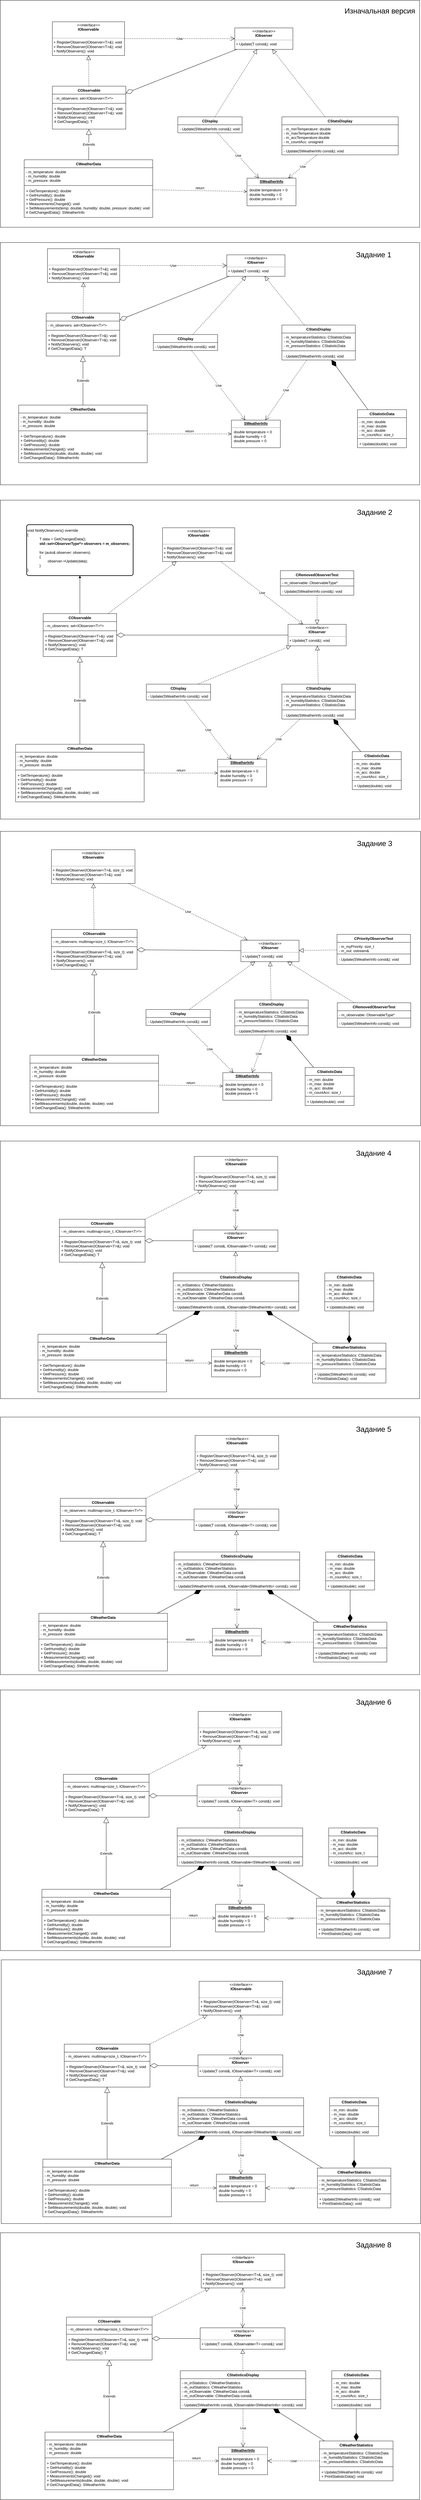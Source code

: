 <mxfile version="20.2.8" type="device"><diagram id="C5RBs43oDa-KdzZeNtuy" name="Page-1"><mxGraphModel dx="2198" dy="986" grid="1" gridSize="10" guides="1" tooltips="1" connect="1" arrows="1" fold="1" page="1" pageScale="1" pageWidth="827" pageHeight="1169" math="0" shadow="0"><root><mxCell id="WIyWlLk6GJQsqaUBKTNV-0"/><mxCell id="WIyWlLk6GJQsqaUBKTNV-1" parent="WIyWlLk6GJQsqaUBKTNV-0"/><mxCell id="B3ykaKy7jxTbYlU_6uwp-28" value="" style="rounded=0;whiteSpace=wrap;html=1;fontSize=24;" parent="WIyWlLk6GJQsqaUBKTNV-1" vertex="1"><mxGeometry x="-650" y="1060" width="1370" height="790" as="geometry"/></mxCell><mxCell id="B3ykaKy7jxTbYlU_6uwp-26" value="" style="rounded=0;whiteSpace=wrap;html=1;" parent="WIyWlLk6GJQsqaUBKTNV-1" vertex="1"><mxGeometry x="-650" y="270" width="1370" height="740" as="geometry"/></mxCell><mxCell id="B3ykaKy7jxTbYlU_6uwp-0" value="&lt;p style=&quot;margin:0px;margin-top:4px;text-align:center;&quot;&gt;&lt;i&gt;&amp;lt;&amp;lt;Interface&amp;gt;&amp;gt;&lt;/i&gt;&lt;br&gt;&lt;b&gt;IObserver&lt;/b&gt;&lt;/p&gt;&lt;hr size=&quot;1&quot;&gt;&lt;p style=&quot;margin:0px;margin-left:4px;&quot;&gt;&lt;/p&gt;&lt;p style=&quot;margin:0px;margin-left:4px;&quot;&gt;+ Update(T const&amp;amp;): void&lt;/p&gt;" style="verticalAlign=top;align=left;overflow=fill;fontSize=12;fontFamily=Helvetica;html=1;" parent="WIyWlLk6GJQsqaUBKTNV-1" vertex="1"><mxGeometry x="90" y="1100" width="190" height="70" as="geometry"/></mxCell><mxCell id="B3ykaKy7jxTbYlU_6uwp-1" value="&lt;p style=&quot;margin:0px;margin-top:4px;text-align:center;&quot;&gt;&lt;i&gt;&amp;lt;&amp;lt;Interface&amp;gt;&amp;gt;&lt;/i&gt;&lt;br&gt;&lt;b&gt;IObservable&lt;/b&gt;&lt;/p&gt;&lt;br&gt;&lt;hr size=&quot;1&quot;&gt;&lt;p style=&quot;margin:0px;margin-left:4px;&quot;&gt;+ RegisterObserver(IObserver&amp;lt;T&amp;gt;&amp;amp;): void&lt;br&gt;+ RemoveObserver(IObserver&amp;lt;T&amp;gt;&amp;amp;): void&lt;/p&gt;&amp;nbsp;+ NotifyObservers(): void&lt;p style=&quot;margin:0px;margin-left:4px;&quot;&gt;&amp;nbsp;&lt;/p&gt;" style="verticalAlign=top;align=left;overflow=fill;fontSize=12;fontFamily=Helvetica;html=1;" parent="WIyWlLk6GJQsqaUBKTNV-1" vertex="1"><mxGeometry x="-496" y="1080" width="236" height="110" as="geometry"/></mxCell><mxCell id="B3ykaKy7jxTbYlU_6uwp-2" value="CObservable" style="swimlane;fontStyle=1;align=center;verticalAlign=top;childLayout=stackLayout;horizontal=1;startSize=26;horizontalStack=0;resizeParent=1;resizeParentMax=0;resizeLast=0;collapsible=1;marginBottom=0;" parent="WIyWlLk6GJQsqaUBKTNV-1" vertex="1"><mxGeometry x="-500" y="1290" width="240" height="140" as="geometry"/></mxCell><mxCell id="B3ykaKy7jxTbYlU_6uwp-3" value="- m_observers: set&lt;IObserver&lt;T&gt;*&gt;" style="text;strokeColor=none;fillColor=none;align=left;verticalAlign=top;spacingLeft=4;spacingRight=4;overflow=hidden;rotatable=0;points=[[0,0.5],[1,0.5]];portConstraint=eastwest;" parent="B3ykaKy7jxTbYlU_6uwp-2" vertex="1"><mxGeometry y="26" width="240" height="26" as="geometry"/></mxCell><mxCell id="B3ykaKy7jxTbYlU_6uwp-4" value="" style="line;strokeWidth=1;fillColor=none;align=left;verticalAlign=middle;spacingTop=-1;spacingLeft=3;spacingRight=3;rotatable=0;labelPosition=right;points=[];portConstraint=eastwest;strokeColor=inherit;" parent="B3ykaKy7jxTbYlU_6uwp-2" vertex="1"><mxGeometry y="52" width="240" height="8" as="geometry"/></mxCell><mxCell id="B3ykaKy7jxTbYlU_6uwp-5" value="+ RegisterObserver(IObserver&lt;T&gt;&amp;): void&#10;+ RemoveObserver(IObserver&lt;T&gt;&amp;): void &#10;+ NotifyObservers(): void&#10;# GetChangedData(): T" style="text;strokeColor=none;fillColor=none;align=left;verticalAlign=top;spacingLeft=4;spacingRight=4;overflow=hidden;rotatable=0;points=[[0,0.5],[1,0.5]];portConstraint=eastwest;" parent="B3ykaKy7jxTbYlU_6uwp-2" vertex="1"><mxGeometry y="60" width="240" height="80" as="geometry"/></mxCell><mxCell id="B3ykaKy7jxTbYlU_6uwp-6" value="" style="endArrow=block;dashed=1;endFill=0;endSize=12;html=1;rounded=0;" parent="WIyWlLk6GJQsqaUBKTNV-1" source="B3ykaKy7jxTbYlU_6uwp-2" target="B3ykaKy7jxTbYlU_6uwp-1" edge="1"><mxGeometry width="160" relative="1" as="geometry"><mxPoint x="30" y="1250" as="sourcePoint"/><mxPoint x="190" y="1250" as="targetPoint"/></mxGeometry></mxCell><mxCell id="B3ykaKy7jxTbYlU_6uwp-7" value="" style="endArrow=diamondThin;endFill=0;endSize=24;html=1;rounded=0;" parent="WIyWlLk6GJQsqaUBKTNV-1" source="B3ykaKy7jxTbYlU_6uwp-0" target="B3ykaKy7jxTbYlU_6uwp-2" edge="1"><mxGeometry width="160" relative="1" as="geometry"><mxPoint x="30" y="1340" as="sourcePoint"/><mxPoint x="190" y="1340" as="targetPoint"/></mxGeometry></mxCell><mxCell id="B3ykaKy7jxTbYlU_6uwp-8" value="CDisplay" style="swimlane;fontStyle=1;align=center;verticalAlign=top;childLayout=stackLayout;horizontal=1;startSize=26;horizontalStack=0;resizeParent=1;resizeParentMax=0;resizeLast=0;collapsible=1;marginBottom=0;" parent="WIyWlLk6GJQsqaUBKTNV-1" vertex="1"><mxGeometry x="-150" y="1360" width="210" height="52" as="geometry"/></mxCell><mxCell id="B3ykaKy7jxTbYlU_6uwp-9" value="- Update(SWeatherInfo const&amp;): void" style="text;strokeColor=none;fillColor=none;align=left;verticalAlign=top;spacingLeft=4;spacingRight=4;overflow=hidden;rotatable=0;points=[[0,0.5],[1,0.5]];portConstraint=eastwest;" parent="B3ykaKy7jxTbYlU_6uwp-8" vertex="1"><mxGeometry y="26" width="210" height="26" as="geometry"/></mxCell><mxCell id="B3ykaKy7jxTbYlU_6uwp-10" value="&lt;p style=&quot;margin: 4px 0px 0px; text-align: center;&quot;&gt;&lt;b&gt;&lt;u&gt;SWeatherInfo&lt;/u&gt;&lt;/b&gt;&lt;br&gt;&lt;/p&gt;&lt;hr&gt;&lt;p style=&quot;margin:0px;margin-left:8px;&quot;&gt;double temperature = 0&lt;/p&gt;&lt;p style=&quot;margin:0px;margin-left:8px;&quot;&gt;&lt;span style=&quot;&quot;&gt;&#9;&lt;/span&gt;double humidity = 0&lt;/p&gt;&lt;p style=&quot;margin:0px;margin-left:8px;&quot;&gt;&lt;span style=&quot;&quot;&gt;&#9;&lt;/span&gt;double pressure = 0&lt;/p&gt;" style="verticalAlign=top;align=left;overflow=fill;fontSize=12;fontFamily=Helvetica;html=1;" parent="WIyWlLk6GJQsqaUBKTNV-1" vertex="1"><mxGeometry x="105" y="1639" width="160" height="90" as="geometry"/></mxCell><mxCell id="B3ykaKy7jxTbYlU_6uwp-12" value="" style="endArrow=block;dashed=1;endFill=0;endSize=12;html=1;rounded=0;" parent="WIyWlLk6GJQsqaUBKTNV-1" source="B3ykaKy7jxTbYlU_6uwp-8" target="B3ykaKy7jxTbYlU_6uwp-0" edge="1"><mxGeometry width="160" relative="1" as="geometry"><mxPoint x="30" y="1420" as="sourcePoint"/><mxPoint x="190" y="1420" as="targetPoint"/></mxGeometry></mxCell><mxCell id="B3ykaKy7jxTbYlU_6uwp-13" value="CStatsDisplay" style="swimlane;fontStyle=1;align=center;verticalAlign=top;childLayout=stackLayout;horizontal=1;startSize=26;horizontalStack=0;resizeParent=1;resizeParentMax=0;resizeLast=0;collapsible=1;marginBottom=0;" parent="WIyWlLk6GJQsqaUBKTNV-1" vertex="1"><mxGeometry x="270" y="1329" width="240" height="114" as="geometry"/></mxCell><mxCell id="B3ykaKy7jxTbYlU_6uwp-14" value="- m_temperatureStatistics: CStatisticData&#10;- m_humidityStatistics: CStatisticData&#10;- m_pressureStatistics: CStatisticData" style="text;strokeColor=none;fillColor=none;align=left;verticalAlign=top;spacingLeft=4;spacingRight=4;overflow=hidden;rotatable=0;points=[[0,0.5],[1,0.5]];portConstraint=eastwest;" parent="B3ykaKy7jxTbYlU_6uwp-13" vertex="1"><mxGeometry y="26" width="240" height="54" as="geometry"/></mxCell><mxCell id="B3ykaKy7jxTbYlU_6uwp-15" value="" style="line;strokeWidth=1;fillColor=none;align=left;verticalAlign=middle;spacingTop=-1;spacingLeft=3;spacingRight=3;rotatable=0;labelPosition=right;points=[];portConstraint=eastwest;strokeColor=inherit;" parent="B3ykaKy7jxTbYlU_6uwp-13" vertex="1"><mxGeometry y="80" width="240" height="8" as="geometry"/></mxCell><mxCell id="B3ykaKy7jxTbYlU_6uwp-16" value="- Update(SWeatherInfo const&amp;): void" style="text;strokeColor=none;fillColor=none;align=left;verticalAlign=top;spacingLeft=4;spacingRight=4;overflow=hidden;rotatable=0;points=[[0,0.5],[1,0.5]];portConstraint=eastwest;" parent="B3ykaKy7jxTbYlU_6uwp-13" vertex="1"><mxGeometry y="88" width="240" height="26" as="geometry"/></mxCell><mxCell id="B3ykaKy7jxTbYlU_6uwp-17" value="" style="endArrow=block;dashed=1;endFill=0;endSize=12;html=1;rounded=0;" parent="WIyWlLk6GJQsqaUBKTNV-1" source="B3ykaKy7jxTbYlU_6uwp-13" target="B3ykaKy7jxTbYlU_6uwp-0" edge="1"><mxGeometry width="160" relative="1" as="geometry"><mxPoint x="30" y="1450" as="sourcePoint"/><mxPoint x="190" y="1450" as="targetPoint"/></mxGeometry></mxCell><mxCell id="B3ykaKy7jxTbYlU_6uwp-19" value="CWeatherData" style="swimlane;fontStyle=1;align=center;verticalAlign=top;childLayout=stackLayout;horizontal=1;startSize=26;horizontalStack=0;resizeParent=1;resizeParentMax=0;resizeLast=0;collapsible=1;marginBottom=0;" parent="WIyWlLk6GJQsqaUBKTNV-1" vertex="1"><mxGeometry x="-590" y="1590" width="420" height="188" as="geometry"/></mxCell><mxCell id="B3ykaKy7jxTbYlU_6uwp-20" value="- m_temperature: double&#10;- m_humidity: double&#10;- m_pressure: double" style="text;strokeColor=none;fillColor=none;align=left;verticalAlign=top;spacingLeft=4;spacingRight=4;overflow=hidden;rotatable=0;points=[[0,0.5],[1,0.5]];portConstraint=eastwest;" parent="B3ykaKy7jxTbYlU_6uwp-19" vertex="1"><mxGeometry y="26" width="420" height="54" as="geometry"/></mxCell><mxCell id="B3ykaKy7jxTbYlU_6uwp-21" value="" style="line;strokeWidth=1;fillColor=none;align=left;verticalAlign=middle;spacingTop=-1;spacingLeft=3;spacingRight=3;rotatable=0;labelPosition=right;points=[];portConstraint=eastwest;strokeColor=inherit;" parent="B3ykaKy7jxTbYlU_6uwp-19" vertex="1"><mxGeometry y="80" width="420" height="8" as="geometry"/></mxCell><mxCell id="B3ykaKy7jxTbYlU_6uwp-22" value="+ GetTemperature(): double&#10;+ GetHumidity(): double&#10;+ GetPressure(): double&#10;+ MeasurementsChanged(): void&#10;+ SetMeasurements(double, double, double): void&#10;# GetChangedData(): SWeatherInfo&#10;" style="text;strokeColor=none;fillColor=none;align=left;verticalAlign=top;spacingLeft=4;spacingRight=4;overflow=hidden;rotatable=0;points=[[0,0.5],[1,0.5]];portConstraint=eastwest;" parent="B3ykaKy7jxTbYlU_6uwp-19" vertex="1"><mxGeometry y="88" width="420" height="100" as="geometry"/></mxCell><mxCell id="B3ykaKy7jxTbYlU_6uwp-23" value="Extends" style="endArrow=block;endSize=16;endFill=0;html=1;rounded=0;" parent="WIyWlLk6GJQsqaUBKTNV-1" source="B3ykaKy7jxTbYlU_6uwp-19" target="B3ykaKy7jxTbYlU_6uwp-2" edge="1"><mxGeometry width="160" relative="1" as="geometry"><mxPoint x="-100" y="1410" as="sourcePoint"/><mxPoint x="60" y="1410" as="targetPoint"/></mxGeometry></mxCell><mxCell id="B3ykaKy7jxTbYlU_6uwp-24" value="return" style="html=1;verticalAlign=bottom;endArrow=open;dashed=1;endSize=8;rounded=0;" parent="WIyWlLk6GJQsqaUBKTNV-1" source="B3ykaKy7jxTbYlU_6uwp-19" target="B3ykaKy7jxTbYlU_6uwp-10" edge="1"><mxGeometry relative="1" as="geometry"><mxPoint x="-10" y="1670" as="sourcePoint"/><mxPoint x="-90" y="1670" as="targetPoint"/></mxGeometry></mxCell><mxCell id="etip7hNMYdJFWcJmVeZT-1" value="&lt;p style=&quot;margin:0px;margin-top:4px;text-align:center;&quot;&gt;&lt;i&gt;&amp;lt;&amp;lt;Interface&amp;gt;&amp;gt;&lt;/i&gt;&lt;br&gt;&lt;b&gt;IObserver&lt;/b&gt;&lt;/p&gt;&lt;hr size=&quot;1&quot;&gt;&lt;p style=&quot;margin:0px;margin-left:4px;&quot;&gt;&lt;/p&gt;&lt;p style=&quot;margin:0px;margin-left:4px;&quot;&gt;+ Update(T const&amp;amp;): void&lt;/p&gt;" style="verticalAlign=top;align=left;overflow=fill;fontSize=12;fontFamily=Helvetica;html=1;" parent="WIyWlLk6GJQsqaUBKTNV-1" vertex="1"><mxGeometry x="116" y="360" width="190" height="70" as="geometry"/></mxCell><mxCell id="etip7hNMYdJFWcJmVeZT-2" value="&lt;p style=&quot;margin:0px;margin-top:4px;text-align:center;&quot;&gt;&lt;i&gt;&amp;lt;&amp;lt;Interface&amp;gt;&amp;gt;&lt;/i&gt;&lt;br&gt;&lt;b&gt;IObservable&lt;/b&gt;&lt;/p&gt;&lt;br&gt;&lt;hr size=&quot;1&quot;&gt;&lt;p style=&quot;margin:0px;margin-left:4px;&quot;&gt;+ RegisterObserver(IObserver&amp;lt;T&amp;gt;&amp;amp;): void&lt;br&gt;+ RemoveObserver(IObserver&amp;lt;T&amp;gt;&amp;amp;): void&lt;/p&gt;&amp;nbsp;+ NotifyObservers(): void&lt;p style=&quot;margin:0px;margin-left:4px;&quot;&gt;&amp;nbsp;&lt;/p&gt;" style="verticalAlign=top;align=left;overflow=fill;fontSize=12;fontFamily=Helvetica;html=1;" parent="WIyWlLk6GJQsqaUBKTNV-1" vertex="1"><mxGeometry x="-480" y="340" width="236" height="110" as="geometry"/></mxCell><mxCell id="etip7hNMYdJFWcJmVeZT-7" value="CObservable" style="swimlane;fontStyle=1;align=center;verticalAlign=top;childLayout=stackLayout;horizontal=1;startSize=26;horizontalStack=0;resizeParent=1;resizeParentMax=0;resizeLast=0;collapsible=1;marginBottom=0;" parent="WIyWlLk6GJQsqaUBKTNV-1" vertex="1"><mxGeometry x="-480" y="550" width="240" height="140" as="geometry"/></mxCell><mxCell id="etip7hNMYdJFWcJmVeZT-8" value="- m_observers: set&lt;IObserver&lt;T&gt;*&gt;" style="text;strokeColor=none;fillColor=none;align=left;verticalAlign=top;spacingLeft=4;spacingRight=4;overflow=hidden;rotatable=0;points=[[0,0.5],[1,0.5]];portConstraint=eastwest;" parent="etip7hNMYdJFWcJmVeZT-7" vertex="1"><mxGeometry y="26" width="240" height="26" as="geometry"/></mxCell><mxCell id="etip7hNMYdJFWcJmVeZT-9" value="" style="line;strokeWidth=1;fillColor=none;align=left;verticalAlign=middle;spacingTop=-1;spacingLeft=3;spacingRight=3;rotatable=0;labelPosition=right;points=[];portConstraint=eastwest;strokeColor=inherit;" parent="etip7hNMYdJFWcJmVeZT-7" vertex="1"><mxGeometry y="52" width="240" height="8" as="geometry"/></mxCell><mxCell id="etip7hNMYdJFWcJmVeZT-10" value="+ RegisterObserver(IObserver&lt;T&gt;&amp;): void&#10;+ RemoveObserver(IObserver&lt;T&gt;&amp;): void &#10;+ NotifyObservers(): void&#10;# GetChangedData(): T" style="text;strokeColor=none;fillColor=none;align=left;verticalAlign=top;spacingLeft=4;spacingRight=4;overflow=hidden;rotatable=0;points=[[0,0.5],[1,0.5]];portConstraint=eastwest;" parent="etip7hNMYdJFWcJmVeZT-7" vertex="1"><mxGeometry y="60" width="240" height="80" as="geometry"/></mxCell><mxCell id="etip7hNMYdJFWcJmVeZT-11" value="" style="endArrow=block;dashed=1;endFill=0;endSize=12;html=1;rounded=0;" parent="WIyWlLk6GJQsqaUBKTNV-1" source="etip7hNMYdJFWcJmVeZT-7" target="etip7hNMYdJFWcJmVeZT-2" edge="1"><mxGeometry width="160" relative="1" as="geometry"><mxPoint x="70" y="450" as="sourcePoint"/><mxPoint x="230" y="450" as="targetPoint"/></mxGeometry></mxCell><mxCell id="etip7hNMYdJFWcJmVeZT-12" value="" style="endArrow=diamondThin;endFill=0;endSize=24;html=1;rounded=0;" parent="WIyWlLk6GJQsqaUBKTNV-1" source="etip7hNMYdJFWcJmVeZT-1" target="etip7hNMYdJFWcJmVeZT-7" edge="1"><mxGeometry width="160" relative="1" as="geometry"><mxPoint x="70" y="540" as="sourcePoint"/><mxPoint x="230" y="540" as="targetPoint"/></mxGeometry></mxCell><mxCell id="etip7hNMYdJFWcJmVeZT-13" value="CDisplay" style="swimlane;fontStyle=1;align=center;verticalAlign=top;childLayout=stackLayout;horizontal=1;startSize=26;horizontalStack=0;resizeParent=1;resizeParentMax=0;resizeLast=0;collapsible=1;marginBottom=0;" parent="WIyWlLk6GJQsqaUBKTNV-1" vertex="1"><mxGeometry x="-70" y="650" width="210" height="52" as="geometry"/></mxCell><mxCell id="etip7hNMYdJFWcJmVeZT-16" value="- Update(SWeatherInfo const&amp;): void" style="text;strokeColor=none;fillColor=none;align=left;verticalAlign=top;spacingLeft=4;spacingRight=4;overflow=hidden;rotatable=0;points=[[0,0.5],[1,0.5]];portConstraint=eastwest;" parent="etip7hNMYdJFWcJmVeZT-13" vertex="1"><mxGeometry y="26" width="210" height="26" as="geometry"/></mxCell><mxCell id="etip7hNMYdJFWcJmVeZT-17" value="&lt;p style=&quot;margin: 4px 0px 0px; text-align: center;&quot;&gt;&lt;b&gt;&lt;u&gt;SWeatherInfo&lt;/u&gt;&lt;/b&gt;&lt;br&gt;&lt;/p&gt;&lt;hr&gt;&lt;p style=&quot;margin:0px;margin-left:8px;&quot;&gt;double temperature = 0&lt;/p&gt;&lt;p style=&quot;margin:0px;margin-left:8px;&quot;&gt;&lt;span style=&quot;&quot;&gt;&#9;&lt;/span&gt;double humidity = 0&lt;/p&gt;&lt;p style=&quot;margin:0px;margin-left:8px;&quot;&gt;&lt;span style=&quot;&quot;&gt;&#9;&lt;/span&gt;double pressure = 0&lt;/p&gt;" style="verticalAlign=top;align=left;overflow=fill;fontSize=12;fontFamily=Helvetica;html=1;" parent="WIyWlLk6GJQsqaUBKTNV-1" vertex="1"><mxGeometry x="156" y="850" width="160" height="90" as="geometry"/></mxCell><mxCell id="etip7hNMYdJFWcJmVeZT-18" value="Use" style="endArrow=open;endSize=12;dashed=1;html=1;rounded=0;" parent="WIyWlLk6GJQsqaUBKTNV-1" source="etip7hNMYdJFWcJmVeZT-13" target="etip7hNMYdJFWcJmVeZT-17" edge="1"><mxGeometry width="160" relative="1" as="geometry"><mxPoint x="70" y="620" as="sourcePoint"/><mxPoint x="230" y="620" as="targetPoint"/></mxGeometry></mxCell><mxCell id="etip7hNMYdJFWcJmVeZT-19" value="" style="endArrow=block;dashed=1;endFill=0;endSize=12;html=1;rounded=0;" parent="WIyWlLk6GJQsqaUBKTNV-1" source="etip7hNMYdJFWcJmVeZT-13" target="etip7hNMYdJFWcJmVeZT-1" edge="1"><mxGeometry width="160" relative="1" as="geometry"><mxPoint x="70" y="620" as="sourcePoint"/><mxPoint x="230" y="620" as="targetPoint"/></mxGeometry></mxCell><mxCell id="etip7hNMYdJFWcJmVeZT-20" value="CStatsDisplay" style="swimlane;fontStyle=1;align=center;verticalAlign=top;childLayout=stackLayout;horizontal=1;startSize=26;horizontalStack=0;resizeParent=1;resizeParentMax=0;resizeLast=0;collapsible=1;marginBottom=0;" parent="WIyWlLk6GJQsqaUBKTNV-1" vertex="1"><mxGeometry x="270" y="650" width="380" height="124" as="geometry"/></mxCell><mxCell id="etip7hNMYdJFWcJmVeZT-21" value="- m_minTemperature: double&#10;- m_maxTemperature:double&#10;- m_accTemperature:double&#10;- m_countAcc: unsigned " style="text;strokeColor=none;fillColor=none;align=left;verticalAlign=top;spacingLeft=4;spacingRight=4;overflow=hidden;rotatable=0;points=[[0,0.5],[1,0.5]];portConstraint=eastwest;" parent="etip7hNMYdJFWcJmVeZT-20" vertex="1"><mxGeometry y="26" width="380" height="64" as="geometry"/></mxCell><mxCell id="etip7hNMYdJFWcJmVeZT-22" value="" style="line;strokeWidth=1;fillColor=none;align=left;verticalAlign=middle;spacingTop=-1;spacingLeft=3;spacingRight=3;rotatable=0;labelPosition=right;points=[];portConstraint=eastwest;strokeColor=inherit;" parent="etip7hNMYdJFWcJmVeZT-20" vertex="1"><mxGeometry y="90" width="380" height="8" as="geometry"/></mxCell><mxCell id="etip7hNMYdJFWcJmVeZT-23" value="- Update(SWeatherInfo const&amp;): void" style="text;strokeColor=none;fillColor=none;align=left;verticalAlign=top;spacingLeft=4;spacingRight=4;overflow=hidden;rotatable=0;points=[[0,0.5],[1,0.5]];portConstraint=eastwest;" parent="etip7hNMYdJFWcJmVeZT-20" vertex="1"><mxGeometry y="98" width="380" height="26" as="geometry"/></mxCell><mxCell id="etip7hNMYdJFWcJmVeZT-24" value="" style="endArrow=block;dashed=1;endFill=0;endSize=12;html=1;rounded=0;" parent="WIyWlLk6GJQsqaUBKTNV-1" source="etip7hNMYdJFWcJmVeZT-20" target="etip7hNMYdJFWcJmVeZT-1" edge="1"><mxGeometry width="160" relative="1" as="geometry"><mxPoint x="70" y="650" as="sourcePoint"/><mxPoint x="230" y="650" as="targetPoint"/></mxGeometry></mxCell><mxCell id="etip7hNMYdJFWcJmVeZT-27" value="CWeatherData" style="swimlane;fontStyle=1;align=center;verticalAlign=top;childLayout=stackLayout;horizontal=1;startSize=26;horizontalStack=0;resizeParent=1;resizeParentMax=0;resizeLast=0;collapsible=1;marginBottom=0;" parent="WIyWlLk6GJQsqaUBKTNV-1" vertex="1"><mxGeometry x="-572" y="790" width="420" height="188" as="geometry"/></mxCell><mxCell id="etip7hNMYdJFWcJmVeZT-28" value="- m_temperature: double&#10;- m_humidity: double&#10;- m_pressure: double" style="text;strokeColor=none;fillColor=none;align=left;verticalAlign=top;spacingLeft=4;spacingRight=4;overflow=hidden;rotatable=0;points=[[0,0.5],[1,0.5]];portConstraint=eastwest;" parent="etip7hNMYdJFWcJmVeZT-27" vertex="1"><mxGeometry y="26" width="420" height="54" as="geometry"/></mxCell><mxCell id="etip7hNMYdJFWcJmVeZT-29" value="" style="line;strokeWidth=1;fillColor=none;align=left;verticalAlign=middle;spacingTop=-1;spacingLeft=3;spacingRight=3;rotatable=0;labelPosition=right;points=[];portConstraint=eastwest;strokeColor=inherit;" parent="etip7hNMYdJFWcJmVeZT-27" vertex="1"><mxGeometry y="80" width="420" height="8" as="geometry"/></mxCell><mxCell id="etip7hNMYdJFWcJmVeZT-30" value="+ GetTemperature(): double&#10;+ GetHumidity(): double&#10;+ GetPressure(): double&#10;+ MeasurementsChanged(): void&#10;+ SetMeasurements(temp: double, humidity: double, pressure: double): void&#10;# GetChangedData(): SWeatherInfo&#10;" style="text;strokeColor=none;fillColor=none;align=left;verticalAlign=top;spacingLeft=4;spacingRight=4;overflow=hidden;rotatable=0;points=[[0,0.5],[1,0.5]];portConstraint=eastwest;" parent="etip7hNMYdJFWcJmVeZT-27" vertex="1"><mxGeometry y="88" width="420" height="100" as="geometry"/></mxCell><mxCell id="etip7hNMYdJFWcJmVeZT-31" value="Extends" style="endArrow=block;endSize=16;endFill=0;html=1;rounded=0;" parent="WIyWlLk6GJQsqaUBKTNV-1" source="etip7hNMYdJFWcJmVeZT-27" target="etip7hNMYdJFWcJmVeZT-7" edge="1"><mxGeometry width="160" relative="1" as="geometry"><mxPoint x="-60" y="610" as="sourcePoint"/><mxPoint x="100" y="610" as="targetPoint"/></mxGeometry></mxCell><mxCell id="etip7hNMYdJFWcJmVeZT-34" value="return" style="html=1;verticalAlign=bottom;endArrow=open;dashed=1;endSize=8;rounded=0;" parent="WIyWlLk6GJQsqaUBKTNV-1" source="etip7hNMYdJFWcJmVeZT-27" target="etip7hNMYdJFWcJmVeZT-17" edge="1"><mxGeometry relative="1" as="geometry"><mxPoint x="30" y="870" as="sourcePoint"/><mxPoint x="-50" y="870" as="targetPoint"/></mxGeometry></mxCell><mxCell id="B3ykaKy7jxTbYlU_6uwp-27" value="&lt;font style=&quot;font-size: 24px;&quot;&gt;Изначальная версия&lt;/font&gt;" style="text;html=1;strokeColor=none;fillColor=none;align=center;verticalAlign=middle;whiteSpace=wrap;rounded=0;" parent="WIyWlLk6GJQsqaUBKTNV-1" vertex="1"><mxGeometry x="470" y="280" width="240" height="50" as="geometry"/></mxCell><mxCell id="B3ykaKy7jxTbYlU_6uwp-29" value="Задание 1" style="text;html=1;strokeColor=none;fillColor=none;align=center;verticalAlign=middle;whiteSpace=wrap;rounded=0;fontSize=24;" parent="WIyWlLk6GJQsqaUBKTNV-1" vertex="1"><mxGeometry x="420" y="1060" width="300" height="80" as="geometry"/></mxCell><mxCell id="sKU24wJTw1tJDhu2JYUJ-0" value="CStatisticData" style="swimlane;fontStyle=1;align=center;verticalAlign=top;childLayout=stackLayout;horizontal=1;startSize=26;horizontalStack=0;resizeParent=1;resizeParentMax=0;resizeLast=0;collapsible=1;marginBottom=0;" parent="WIyWlLk6GJQsqaUBKTNV-1" vertex="1"><mxGeometry x="517" y="1605" width="160" height="124" as="geometry"/></mxCell><mxCell id="sKU24wJTw1tJDhu2JYUJ-1" value="- m_min: double&#10;- m_max: double&#10;- m_acc: double&#10;- m_countAcc: size_t" style="text;strokeColor=none;fillColor=none;align=left;verticalAlign=top;spacingLeft=4;spacingRight=4;overflow=hidden;rotatable=0;points=[[0,0.5],[1,0.5]];portConstraint=eastwest;" parent="sKU24wJTw1tJDhu2JYUJ-0" vertex="1"><mxGeometry y="26" width="160" height="64" as="geometry"/></mxCell><mxCell id="sKU24wJTw1tJDhu2JYUJ-2" value="" style="line;strokeWidth=1;fillColor=none;align=left;verticalAlign=middle;spacingTop=-1;spacingLeft=3;spacingRight=3;rotatable=0;labelPosition=right;points=[];portConstraint=eastwest;strokeColor=inherit;" parent="sKU24wJTw1tJDhu2JYUJ-0" vertex="1"><mxGeometry y="90" width="160" height="8" as="geometry"/></mxCell><mxCell id="sKU24wJTw1tJDhu2JYUJ-3" value="+ Update(double): void" style="text;strokeColor=none;fillColor=none;align=left;verticalAlign=top;spacingLeft=4;spacingRight=4;overflow=hidden;rotatable=0;points=[[0,0.5],[1,0.5]];portConstraint=eastwest;" parent="sKU24wJTw1tJDhu2JYUJ-0" vertex="1"><mxGeometry y="98" width="160" height="26" as="geometry"/></mxCell><mxCell id="sKU24wJTw1tJDhu2JYUJ-4" value="" style="endArrow=diamondThin;endFill=1;endSize=24;html=1;rounded=0;" parent="WIyWlLk6GJQsqaUBKTNV-1" source="sKU24wJTw1tJDhu2JYUJ-0" target="B3ykaKy7jxTbYlU_6uwp-13" edge="1"><mxGeometry width="160" relative="1" as="geometry"><mxPoint x="180" y="1600" as="sourcePoint"/><mxPoint x="340" y="1600" as="targetPoint"/></mxGeometry></mxCell><mxCell id="M2b3NP6ewCUn1-hvugIq-0" value="" style="rounded=0;whiteSpace=wrap;html=1;fontSize=24;" parent="WIyWlLk6GJQsqaUBKTNV-1" vertex="1"><mxGeometry x="-650" y="1900" width="1370" height="1040" as="geometry"/></mxCell><mxCell id="M2b3NP6ewCUn1-hvugIq-1" value="&lt;p style=&quot;margin:0px;margin-top:4px;text-align:center;&quot;&gt;&lt;i&gt;&amp;lt;&amp;lt;Interface&amp;gt;&amp;gt;&lt;/i&gt;&lt;br&gt;&lt;b&gt;IObserver&lt;/b&gt;&lt;/p&gt;&lt;hr size=&quot;1&quot;&gt;&lt;p style=&quot;margin:0px;margin-left:4px;&quot;&gt;&lt;/p&gt;&lt;p style=&quot;margin:0px;margin-left:4px;&quot;&gt;+ Update(T const&amp;amp;): void&lt;/p&gt;" style="verticalAlign=top;align=left;overflow=fill;fontSize=12;fontFamily=Helvetica;html=1;" parent="WIyWlLk6GJQsqaUBKTNV-1" vertex="1"><mxGeometry x="290" y="2305" width="190" height="70" as="geometry"/></mxCell><mxCell id="M2b3NP6ewCUn1-hvugIq-2" value="&lt;p style=&quot;margin:0px;margin-top:4px;text-align:center;&quot;&gt;&lt;i&gt;&amp;lt;&amp;lt;Interface&amp;gt;&amp;gt;&lt;/i&gt;&lt;br&gt;&lt;b&gt;IObservable&lt;/b&gt;&lt;/p&gt;&lt;br&gt;&lt;hr size=&quot;1&quot;&gt;&lt;p style=&quot;margin:0px;margin-left:4px;&quot;&gt;+ RegisterObserver(IObserver&amp;lt;T&amp;gt;&amp;amp;): void&lt;br&gt;+ RemoveObserver(IObserver&amp;lt;T&amp;gt;&amp;amp;): void&lt;/p&gt;&amp;nbsp;+ NotifyObservers(): void&lt;p style=&quot;margin:0px;margin-left:4px;&quot;&gt;&amp;nbsp;&lt;/p&gt;" style="verticalAlign=top;align=left;overflow=fill;fontSize=12;fontFamily=Helvetica;html=1;" parent="WIyWlLk6GJQsqaUBKTNV-1" vertex="1"><mxGeometry x="-120" y="1990" width="236" height="110" as="geometry"/></mxCell><mxCell id="M2b3NP6ewCUn1-hvugIq-3" value="CObservable" style="swimlane;fontStyle=1;align=center;verticalAlign=top;childLayout=stackLayout;horizontal=1;startSize=26;horizontalStack=0;resizeParent=1;resizeParentMax=0;resizeLast=0;collapsible=1;marginBottom=0;" parent="WIyWlLk6GJQsqaUBKTNV-1" vertex="1"><mxGeometry x="-510" y="2270" width="240" height="140" as="geometry"/></mxCell><mxCell id="M2b3NP6ewCUn1-hvugIq-4" value="- m_observers: set&lt;IObserver&lt;T&gt;*&gt;" style="text;strokeColor=none;fillColor=none;align=left;verticalAlign=top;spacingLeft=4;spacingRight=4;overflow=hidden;rotatable=0;points=[[0,0.5],[1,0.5]];portConstraint=eastwest;" parent="M2b3NP6ewCUn1-hvugIq-3" vertex="1"><mxGeometry y="26" width="240" height="26" as="geometry"/></mxCell><mxCell id="M2b3NP6ewCUn1-hvugIq-5" value="" style="line;strokeWidth=1;fillColor=none;align=left;verticalAlign=middle;spacingTop=-1;spacingLeft=3;spacingRight=3;rotatable=0;labelPosition=right;points=[];portConstraint=eastwest;strokeColor=inherit;" parent="M2b3NP6ewCUn1-hvugIq-3" vertex="1"><mxGeometry y="52" width="240" height="8" as="geometry"/></mxCell><mxCell id="M2b3NP6ewCUn1-hvugIq-6" value="+ RegisterObserver(IObserver&lt;T&gt;&amp;): void&#10;+ RemoveObserver(IObserver&lt;T&gt;&amp;): void &#10;+ NotifyObservers(): void&#10;# GetChangedData(): T" style="text;strokeColor=none;fillColor=none;align=left;verticalAlign=top;spacingLeft=4;spacingRight=4;overflow=hidden;rotatable=0;points=[[0,0.5],[1,0.5]];portConstraint=eastwest;" parent="M2b3NP6ewCUn1-hvugIq-3" vertex="1"><mxGeometry y="60" width="240" height="80" as="geometry"/></mxCell><mxCell id="M2b3NP6ewCUn1-hvugIq-7" value="" style="endArrow=block;dashed=1;endFill=0;endSize=12;html=1;rounded=0;" parent="WIyWlLk6GJQsqaUBKTNV-1" source="M2b3NP6ewCUn1-hvugIq-3" target="M2b3NP6ewCUn1-hvugIq-2" edge="1"><mxGeometry width="160" relative="1" as="geometry"><mxPoint x="260" y="2190" as="sourcePoint"/><mxPoint x="420" y="2190" as="targetPoint"/></mxGeometry></mxCell><mxCell id="M2b3NP6ewCUn1-hvugIq-8" value="" style="endArrow=diamondThin;endFill=0;endSize=24;html=1;rounded=0;" parent="WIyWlLk6GJQsqaUBKTNV-1" source="M2b3NP6ewCUn1-hvugIq-1" target="M2b3NP6ewCUn1-hvugIq-3" edge="1"><mxGeometry width="160" relative="1" as="geometry"><mxPoint x="260" y="2280" as="sourcePoint"/><mxPoint x="420" y="2280" as="targetPoint"/></mxGeometry></mxCell><mxCell id="M2b3NP6ewCUn1-hvugIq-9" value="CDisplay" style="swimlane;fontStyle=1;align=center;verticalAlign=top;childLayout=stackLayout;horizontal=1;startSize=26;horizontalStack=0;resizeParent=1;resizeParentMax=0;resizeLast=0;collapsible=1;marginBottom=0;" parent="WIyWlLk6GJQsqaUBKTNV-1" vertex="1"><mxGeometry x="-173" y="2500" width="210" height="52" as="geometry"/></mxCell><mxCell id="M2b3NP6ewCUn1-hvugIq-10" value="- Update(SWeatherInfo const&amp;): void" style="text;strokeColor=none;fillColor=none;align=left;verticalAlign=top;spacingLeft=4;spacingRight=4;overflow=hidden;rotatable=0;points=[[0,0.5],[1,0.5]];portConstraint=eastwest;" parent="M2b3NP6ewCUn1-hvugIq-9" vertex="1"><mxGeometry y="26" width="210" height="26" as="geometry"/></mxCell><mxCell id="M2b3NP6ewCUn1-hvugIq-11" value="&lt;p style=&quot;margin: 4px 0px 0px; text-align: center;&quot;&gt;&lt;b&gt;&lt;u&gt;SWeatherInfo&lt;/u&gt;&lt;/b&gt;&lt;br&gt;&lt;/p&gt;&lt;hr&gt;&lt;p style=&quot;margin:0px;margin-left:8px;&quot;&gt;double temperature = 0&lt;/p&gt;&lt;p style=&quot;margin:0px;margin-left:8px;&quot;&gt;&lt;span style=&quot;&quot;&gt;&#9;&lt;/span&gt;double humidity = 0&lt;/p&gt;&lt;p style=&quot;margin:0px;margin-left:8px;&quot;&gt;&lt;span style=&quot;&quot;&gt;&#9;&lt;/span&gt;double pressure = 0&lt;/p&gt;" style="verticalAlign=top;align=left;overflow=fill;fontSize=12;fontFamily=Helvetica;html=1;" parent="WIyWlLk6GJQsqaUBKTNV-1" vertex="1"><mxGeometry x="60" y="2745" width="160" height="90" as="geometry"/></mxCell><mxCell id="M2b3NP6ewCUn1-hvugIq-12" value="Use" style="endArrow=open;endSize=12;dashed=1;html=1;rounded=0;" parent="WIyWlLk6GJQsqaUBKTNV-1" source="M2b3NP6ewCUn1-hvugIq-9" target="M2b3NP6ewCUn1-hvugIq-11" edge="1"><mxGeometry width="160" relative="1" as="geometry"><mxPoint x="260" y="2360" as="sourcePoint"/><mxPoint x="420" y="2360" as="targetPoint"/></mxGeometry></mxCell><mxCell id="M2b3NP6ewCUn1-hvugIq-13" value="" style="endArrow=block;dashed=1;endFill=0;endSize=12;html=1;rounded=0;" parent="WIyWlLk6GJQsqaUBKTNV-1" source="M2b3NP6ewCUn1-hvugIq-9" target="M2b3NP6ewCUn1-hvugIq-1" edge="1"><mxGeometry width="160" relative="1" as="geometry"><mxPoint x="260" y="2360" as="sourcePoint"/><mxPoint x="420" y="2360" as="targetPoint"/></mxGeometry></mxCell><mxCell id="M2b3NP6ewCUn1-hvugIq-14" value="CStatsDisplay" style="swimlane;fontStyle=1;align=center;verticalAlign=top;childLayout=stackLayout;horizontal=1;startSize=26;horizontalStack=0;resizeParent=1;resizeParentMax=0;resizeLast=0;collapsible=1;marginBottom=0;" parent="WIyWlLk6GJQsqaUBKTNV-1" vertex="1"><mxGeometry x="270" y="2500" width="240" height="114" as="geometry"/></mxCell><mxCell id="M2b3NP6ewCUn1-hvugIq-15" value="- m_temperatureStatistics: CStatisticData&#10;- m_humidityStatistics: CStatisticData&#10;- m_pressureStatistics: CStatisticData" style="text;strokeColor=none;fillColor=none;align=left;verticalAlign=top;spacingLeft=4;spacingRight=4;overflow=hidden;rotatable=0;points=[[0,0.5],[1,0.5]];portConstraint=eastwest;" parent="M2b3NP6ewCUn1-hvugIq-14" vertex="1"><mxGeometry y="26" width="240" height="54" as="geometry"/></mxCell><mxCell id="M2b3NP6ewCUn1-hvugIq-16" value="" style="line;strokeWidth=1;fillColor=none;align=left;verticalAlign=middle;spacingTop=-1;spacingLeft=3;spacingRight=3;rotatable=0;labelPosition=right;points=[];portConstraint=eastwest;strokeColor=inherit;" parent="M2b3NP6ewCUn1-hvugIq-14" vertex="1"><mxGeometry y="80" width="240" height="8" as="geometry"/></mxCell><mxCell id="M2b3NP6ewCUn1-hvugIq-17" value="- Update(SWeatherInfo const&amp;): void" style="text;strokeColor=none;fillColor=none;align=left;verticalAlign=top;spacingLeft=4;spacingRight=4;overflow=hidden;rotatable=0;points=[[0,0.5],[1,0.5]];portConstraint=eastwest;" parent="M2b3NP6ewCUn1-hvugIq-14" vertex="1"><mxGeometry y="88" width="240" height="26" as="geometry"/></mxCell><mxCell id="M2b3NP6ewCUn1-hvugIq-18" value="" style="endArrow=block;dashed=1;endFill=0;endSize=12;html=1;rounded=0;" parent="WIyWlLk6GJQsqaUBKTNV-1" source="M2b3NP6ewCUn1-hvugIq-14" target="M2b3NP6ewCUn1-hvugIq-1" edge="1"><mxGeometry width="160" relative="1" as="geometry"><mxPoint x="260" y="2390" as="sourcePoint"/><mxPoint x="420" y="2390" as="targetPoint"/></mxGeometry></mxCell><mxCell id="M2b3NP6ewCUn1-hvugIq-20" value="CWeatherData" style="swimlane;fontStyle=1;align=center;verticalAlign=top;childLayout=stackLayout;horizontal=1;startSize=26;horizontalStack=0;resizeParent=1;resizeParentMax=0;resizeLast=0;collapsible=1;marginBottom=0;" parent="WIyWlLk6GJQsqaUBKTNV-1" vertex="1"><mxGeometry x="-600" y="2696" width="420" height="188" as="geometry"/></mxCell><mxCell id="M2b3NP6ewCUn1-hvugIq-21" value="- m_temperature: double&#10;- m_humidity: double&#10;- m_pressure: double" style="text;strokeColor=none;fillColor=none;align=left;verticalAlign=top;spacingLeft=4;spacingRight=4;overflow=hidden;rotatable=0;points=[[0,0.5],[1,0.5]];portConstraint=eastwest;" parent="M2b3NP6ewCUn1-hvugIq-20" vertex="1"><mxGeometry y="26" width="420" height="54" as="geometry"/></mxCell><mxCell id="M2b3NP6ewCUn1-hvugIq-22" value="" style="line;strokeWidth=1;fillColor=none;align=left;verticalAlign=middle;spacingTop=-1;spacingLeft=3;spacingRight=3;rotatable=0;labelPosition=right;points=[];portConstraint=eastwest;strokeColor=inherit;" parent="M2b3NP6ewCUn1-hvugIq-20" vertex="1"><mxGeometry y="80" width="420" height="8" as="geometry"/></mxCell><mxCell id="M2b3NP6ewCUn1-hvugIq-23" value="+ GetTemperature(): double&#10;+ GetHumidity(): double&#10;+ GetPressure(): double&#10;+ MeasurementsChanged(): void&#10;+ SetMeasurements(double, double, double): void&#10;# GetChangedData(): SWeatherInfo&#10;" style="text;strokeColor=none;fillColor=none;align=left;verticalAlign=top;spacingLeft=4;spacingRight=4;overflow=hidden;rotatable=0;points=[[0,0.5],[1,0.5]];portConstraint=eastwest;" parent="M2b3NP6ewCUn1-hvugIq-20" vertex="1"><mxGeometry y="88" width="420" height="100" as="geometry"/></mxCell><mxCell id="M2b3NP6ewCUn1-hvugIq-24" value="Extends" style="endArrow=block;endSize=16;endFill=0;html=1;rounded=0;" parent="WIyWlLk6GJQsqaUBKTNV-1" source="M2b3NP6ewCUn1-hvugIq-20" target="M2b3NP6ewCUn1-hvugIq-3" edge="1"><mxGeometry width="160" relative="1" as="geometry"><mxPoint x="130" y="2350" as="sourcePoint"/><mxPoint x="290" y="2350" as="targetPoint"/></mxGeometry></mxCell><mxCell id="M2b3NP6ewCUn1-hvugIq-25" value="return" style="html=1;verticalAlign=bottom;endArrow=open;dashed=1;endSize=8;rounded=0;" parent="WIyWlLk6GJQsqaUBKTNV-1" source="M2b3NP6ewCUn1-hvugIq-20" target="M2b3NP6ewCUn1-hvugIq-11" edge="1"><mxGeometry relative="1" as="geometry"><mxPoint x="220" y="2610" as="sourcePoint"/><mxPoint x="140" y="2610" as="targetPoint"/></mxGeometry></mxCell><mxCell id="M2b3NP6ewCUn1-hvugIq-26" value="Задание 2" style="text;html=1;strokeColor=none;fillColor=none;align=center;verticalAlign=middle;whiteSpace=wrap;rounded=0;fontSize=24;" parent="WIyWlLk6GJQsqaUBKTNV-1" vertex="1"><mxGeometry x="423" y="1900" width="300" height="80" as="geometry"/></mxCell><mxCell id="M2b3NP6ewCUn1-hvugIq-27" value="CStatisticData" style="swimlane;fontStyle=1;align=center;verticalAlign=top;childLayout=stackLayout;horizontal=1;startSize=26;horizontalStack=0;resizeParent=1;resizeParentMax=0;resizeLast=0;collapsible=1;marginBottom=0;" parent="WIyWlLk6GJQsqaUBKTNV-1" vertex="1"><mxGeometry x="500" y="2720" width="160" height="124" as="geometry"/></mxCell><mxCell id="M2b3NP6ewCUn1-hvugIq-28" value="- m_min: double&#10;- m_max: double&#10;- m_acc: double&#10;- m_countAcc: size_t" style="text;strokeColor=none;fillColor=none;align=left;verticalAlign=top;spacingLeft=4;spacingRight=4;overflow=hidden;rotatable=0;points=[[0,0.5],[1,0.5]];portConstraint=eastwest;" parent="M2b3NP6ewCUn1-hvugIq-27" vertex="1"><mxGeometry y="26" width="160" height="64" as="geometry"/></mxCell><mxCell id="M2b3NP6ewCUn1-hvugIq-29" value="" style="line;strokeWidth=1;fillColor=none;align=left;verticalAlign=middle;spacingTop=-1;spacingLeft=3;spacingRight=3;rotatable=0;labelPosition=right;points=[];portConstraint=eastwest;strokeColor=inherit;" parent="M2b3NP6ewCUn1-hvugIq-27" vertex="1"><mxGeometry y="90" width="160" height="8" as="geometry"/></mxCell><mxCell id="M2b3NP6ewCUn1-hvugIq-30" value="+ Update(double): void" style="text;strokeColor=none;fillColor=none;align=left;verticalAlign=top;spacingLeft=4;spacingRight=4;overflow=hidden;rotatable=0;points=[[0,0.5],[1,0.5]];portConstraint=eastwest;" parent="M2b3NP6ewCUn1-hvugIq-27" vertex="1"><mxGeometry y="98" width="160" height="26" as="geometry"/></mxCell><mxCell id="M2b3NP6ewCUn1-hvugIq-31" value="" style="endArrow=diamondThin;endFill=1;endSize=24;html=1;rounded=0;" parent="WIyWlLk6GJQsqaUBKTNV-1" source="M2b3NP6ewCUn1-hvugIq-27" target="M2b3NP6ewCUn1-hvugIq-14" edge="1"><mxGeometry width="160" relative="1" as="geometry"><mxPoint x="410" y="2540" as="sourcePoint"/><mxPoint x="570" y="2540" as="targetPoint"/></mxGeometry></mxCell><mxCell id="M2b3NP6ewCUn1-hvugIq-42" value="CRemovedObserverTest&#10;" style="swimlane;fontStyle=1;align=center;verticalAlign=top;childLayout=stackLayout;horizontal=1;startSize=26;horizontalStack=0;resizeParent=1;resizeParentMax=0;resizeLast=0;collapsible=1;marginBottom=0;" parent="WIyWlLk6GJQsqaUBKTNV-1" vertex="1"><mxGeometry x="265" y="2130" width="240" height="80" as="geometry"/></mxCell><mxCell id="M2b3NP6ewCUn1-hvugIq-43" value="- m_observable: ObservableType*" style="text;strokeColor=none;fillColor=none;align=left;verticalAlign=top;spacingLeft=4;spacingRight=4;overflow=hidden;rotatable=0;points=[[0,0.5],[1,0.5]];portConstraint=eastwest;" parent="M2b3NP6ewCUn1-hvugIq-42" vertex="1"><mxGeometry y="26" width="240" height="20" as="geometry"/></mxCell><mxCell id="M2b3NP6ewCUn1-hvugIq-44" value="" style="line;strokeWidth=1;fillColor=none;align=left;verticalAlign=middle;spacingTop=-1;spacingLeft=3;spacingRight=3;rotatable=0;labelPosition=right;points=[];portConstraint=eastwest;strokeColor=inherit;" parent="M2b3NP6ewCUn1-hvugIq-42" vertex="1"><mxGeometry y="46" width="240" height="8" as="geometry"/></mxCell><mxCell id="M2b3NP6ewCUn1-hvugIq-45" value="- Update(SWeatherInfo const&amp;): void" style="text;strokeColor=none;fillColor=none;align=left;verticalAlign=top;spacingLeft=4;spacingRight=4;overflow=hidden;rotatable=0;points=[[0,0.5],[1,0.5]];portConstraint=eastwest;" parent="M2b3NP6ewCUn1-hvugIq-42" vertex="1"><mxGeometry y="54" width="240" height="26" as="geometry"/></mxCell><mxCell id="M2b3NP6ewCUn1-hvugIq-46" value="" style="endArrow=block;dashed=1;endFill=0;endSize=12;html=1;rounded=0;" parent="WIyWlLk6GJQsqaUBKTNV-1" source="M2b3NP6ewCUn1-hvugIq-42" target="M2b3NP6ewCUn1-hvugIq-1" edge="1"><mxGeometry width="160" relative="1" as="geometry"><mxPoint x="557.899" y="2606" as="sourcePoint"/><mxPoint x="621.729" y="2510" as="targetPoint"/></mxGeometry></mxCell><mxCell id="M2b3NP6ewCUn1-hvugIq-48" value="Use" style="endArrow=open;endSize=12;dashed=1;html=1;rounded=0;" parent="WIyWlLk6GJQsqaUBKTNV-1" source="etip7hNMYdJFWcJmVeZT-20" target="etip7hNMYdJFWcJmVeZT-17" edge="1"><mxGeometry width="160" relative="1" as="geometry"><mxPoint x="64.947" y="742" as="sourcePoint"/><mxPoint x="155.476" y="860" as="targetPoint"/></mxGeometry></mxCell><mxCell id="M2b3NP6ewCUn1-hvugIq-49" value="Use" style="endArrow=open;endSize=12;dashed=1;html=1;rounded=0;" parent="WIyWlLk6GJQsqaUBKTNV-1" source="B3ykaKy7jxTbYlU_6uwp-8" target="B3ykaKy7jxTbYlU_6uwp-10" edge="1"><mxGeometry width="160" relative="1" as="geometry"><mxPoint x="-50.263" y="1540" as="sourcePoint"/><mxPoint x="40.266" y="1658" as="targetPoint"/></mxGeometry></mxCell><mxCell id="M2b3NP6ewCUn1-hvugIq-50" value="Use" style="endArrow=open;endSize=12;dashed=1;html=1;rounded=0;" parent="WIyWlLk6GJQsqaUBKTNV-1" source="B3ykaKy7jxTbYlU_6uwp-13" target="B3ykaKy7jxTbYlU_6uwp-10" edge="1"><mxGeometry width="160" relative="1" as="geometry"><mxPoint x="124.997" y="1480" as="sourcePoint"/><mxPoint x="215.526" y="1598" as="targetPoint"/></mxGeometry></mxCell><mxCell id="M2b3NP6ewCUn1-hvugIq-51" value="Use" style="endArrow=open;endSize=12;dashed=1;html=1;rounded=0;" parent="WIyWlLk6GJQsqaUBKTNV-1" source="etip7hNMYdJFWcJmVeZT-2" target="etip7hNMYdJFWcJmVeZT-1" edge="1"><mxGeometry width="160" relative="1" as="geometry"><mxPoint x="-30" y="610" as="sourcePoint"/><mxPoint x="130" y="610" as="targetPoint"/></mxGeometry></mxCell><mxCell id="M2b3NP6ewCUn1-hvugIq-52" value="Use" style="endArrow=open;endSize=12;dashed=1;html=1;rounded=0;" parent="WIyWlLk6GJQsqaUBKTNV-1" source="B3ykaKy7jxTbYlU_6uwp-1" target="B3ykaKy7jxTbYlU_6uwp-0" edge="1"><mxGeometry width="160" relative="1" as="geometry"><mxPoint x="-392" y="1140" as="sourcePoint"/><mxPoint x="52" y="1140" as="targetPoint"/></mxGeometry></mxCell><mxCell id="M2b3NP6ewCUn1-hvugIq-53" value="Use" style="endArrow=open;endSize=12;dashed=1;html=1;rounded=0;" parent="WIyWlLk6GJQsqaUBKTNV-1" source="M2b3NP6ewCUn1-hvugIq-2" target="M2b3NP6ewCUn1-hvugIq-1" edge="1"><mxGeometry width="160" relative="1" as="geometry"><mxPoint x="-210" y="2170" as="sourcePoint"/><mxPoint x="140" y="2170" as="targetPoint"/></mxGeometry></mxCell><mxCell id="M2b3NP6ewCUn1-hvugIq-54" value="Use" style="endArrow=open;endSize=12;dashed=1;html=1;rounded=0;" parent="WIyWlLk6GJQsqaUBKTNV-1" source="M2b3NP6ewCUn1-hvugIq-14" target="M2b3NP6ewCUn1-hvugIq-11" edge="1"><mxGeometry width="160" relative="1" as="geometry"><mxPoint x="-37.515" y="2562" as="sourcePoint"/><mxPoint x="114.545" y="2755" as="targetPoint"/></mxGeometry></mxCell><mxCell id="M2b3NP6ewCUn1-hvugIq-55" value="&lt;div&gt;void NotifyObservers() override&lt;/div&gt;&lt;div&gt;&lt;span style=&quot;&quot;&gt;&#9;&lt;/span&gt;{&lt;/div&gt;&lt;blockquote style=&quot;margin: 0 0 0 40px; border: none; padding: 0px;&quot;&gt;&lt;div&gt;T data = GetChangedData();&lt;/div&gt;&lt;div&gt;&lt;b style=&quot;&quot;&gt;std::set&amp;lt;ObserverType*&amp;gt; observers = m_observers;&lt;/b&gt;&lt;/div&gt;&lt;div&gt;&lt;br&gt;&lt;/div&gt;&lt;div&gt;for (auto&amp;amp; observer: observers)&lt;/div&gt;&lt;div&gt;{&lt;/div&gt;&lt;div&gt;&lt;span style=&quot;white-space: pre;&quot;&gt;&#9;&lt;/span&gt;observer-&amp;gt;Update(data);&lt;/div&gt;&lt;div&gt;}&lt;/div&gt;&lt;/blockquote&gt;&lt;div&gt;&lt;span style=&quot;&quot;&gt;&#9;&lt;/span&gt;}&lt;/div&gt;" style="rounded=1;whiteSpace=wrap;html=1;absoluteArcSize=1;arcSize=14;strokeWidth=2;align=left;" parent="WIyWlLk6GJQsqaUBKTNV-1" vertex="1"><mxGeometry x="-564" y="1980" width="348" height="166" as="geometry"/></mxCell><mxCell id="KLBIQ9pqCV8hA4aqzftf-0" value="" style="endArrow=classic;html=1;rounded=0;" parent="WIyWlLk6GJQsqaUBKTNV-1" source="M2b3NP6ewCUn1-hvugIq-3" target="M2b3NP6ewCUn1-hvugIq-55" edge="1"><mxGeometry width="50" height="50" relative="1" as="geometry"><mxPoint x="250" y="2290" as="sourcePoint"/><mxPoint x="300" y="2240" as="targetPoint"/></mxGeometry></mxCell><mxCell id="KLBIQ9pqCV8hA4aqzftf-1" value="" style="rounded=0;whiteSpace=wrap;html=1;fontSize=24;" parent="WIyWlLk6GJQsqaUBKTNV-1" vertex="1"><mxGeometry x="-650" y="2980" width="1373" height="960" as="geometry"/></mxCell><mxCell id="KLBIQ9pqCV8hA4aqzftf-2" value="&lt;p style=&quot;margin:0px;margin-top:4px;text-align:center;&quot;&gt;&lt;i&gt;&amp;lt;&amp;lt;Interface&amp;gt;&amp;gt;&lt;/i&gt;&lt;br&gt;&lt;b&gt;IObserver&lt;/b&gt;&lt;/p&gt;&lt;hr size=&quot;1&quot;&gt;&lt;p style=&quot;margin:0px;margin-left:4px;&quot;&gt;&lt;/p&gt;&lt;p style=&quot;margin:0px;margin-left:4px;&quot;&gt;+ Update(T const&amp;amp;): void&lt;/p&gt;" style="verticalAlign=top;align=left;overflow=fill;fontSize=12;fontFamily=Helvetica;html=1;" parent="WIyWlLk6GJQsqaUBKTNV-1" vertex="1"><mxGeometry x="136" y="3335" width="190" height="70" as="geometry"/></mxCell><mxCell id="KLBIQ9pqCV8hA4aqzftf-3" value="&lt;p style=&quot;margin:0px;margin-top:4px;text-align:center;&quot;&gt;&lt;i&gt;&amp;lt;&amp;lt;Interface&amp;gt;&amp;gt;&lt;/i&gt;&lt;br&gt;&lt;b&gt;IObservable&lt;/b&gt;&lt;/p&gt;&lt;br&gt;&lt;hr size=&quot;1&quot;&gt;&lt;p style=&quot;margin:0px;margin-left:4px;&quot;&gt;+ RegisterObserver(IObserver&amp;lt;T&amp;gt;&amp;amp;, size_t): void&lt;br&gt;+ RemoveObserver(IObserver&amp;lt;T&amp;gt;&amp;amp;): void&lt;/p&gt;&amp;nbsp;+ NotifyObservers(): void&lt;p style=&quot;margin:0px;margin-left:4px;&quot;&gt;&amp;nbsp;&lt;/p&gt;" style="verticalAlign=top;align=left;overflow=fill;fontSize=12;fontFamily=Helvetica;html=1;" parent="WIyWlLk6GJQsqaUBKTNV-1" vertex="1"><mxGeometry x="-483" y="3040" width="273" height="110" as="geometry"/></mxCell><mxCell id="KLBIQ9pqCV8hA4aqzftf-4" value="CObservable" style="swimlane;fontStyle=1;align=center;verticalAlign=top;childLayout=stackLayout;horizontal=1;startSize=26;horizontalStack=0;resizeParent=1;resizeParentMax=0;resizeLast=0;collapsible=1;marginBottom=0;" parent="WIyWlLk6GJQsqaUBKTNV-1" vertex="1"><mxGeometry x="-483" y="3300" width="280" height="130" as="geometry"/></mxCell><mxCell id="KLBIQ9pqCV8hA4aqzftf-5" value="- m_observers: multimap&lt;size_t, IObserver&lt;T&gt;*&gt;" style="text;strokeColor=none;fillColor=none;align=left;verticalAlign=top;spacingLeft=4;spacingRight=4;overflow=hidden;rotatable=0;points=[[0,0.5],[1,0.5]];portConstraint=eastwest;" parent="KLBIQ9pqCV8hA4aqzftf-4" vertex="1"><mxGeometry y="26" width="280" height="26" as="geometry"/></mxCell><mxCell id="KLBIQ9pqCV8hA4aqzftf-6" value="" style="line;strokeWidth=1;fillColor=none;align=left;verticalAlign=middle;spacingTop=-1;spacingLeft=3;spacingRight=3;rotatable=0;labelPosition=right;points=[];portConstraint=eastwest;strokeColor=inherit;" parent="KLBIQ9pqCV8hA4aqzftf-4" vertex="1"><mxGeometry y="52" width="280" height="8" as="geometry"/></mxCell><mxCell id="KLBIQ9pqCV8hA4aqzftf-7" value="+ RegisterObserver(IObserver&lt;T&gt;&amp;, size_t): void&#10;+ RemoveObserver(IObserver&lt;T&gt;&amp;): void &#10;+ NotifyObservers(): void&#10;# GetChangedData(): T" style="text;strokeColor=none;fillColor=none;align=left;verticalAlign=top;spacingLeft=4;spacingRight=4;overflow=hidden;rotatable=0;points=[[0,0.5],[1,0.5]];portConstraint=eastwest;" parent="KLBIQ9pqCV8hA4aqzftf-4" vertex="1"><mxGeometry y="60" width="280" height="70" as="geometry"/></mxCell><mxCell id="KLBIQ9pqCV8hA4aqzftf-8" value="" style="endArrow=block;dashed=1;endFill=0;endSize=12;html=1;rounded=0;" parent="WIyWlLk6GJQsqaUBKTNV-1" source="KLBIQ9pqCV8hA4aqzftf-4" target="KLBIQ9pqCV8hA4aqzftf-3" edge="1"><mxGeometry width="160" relative="1" as="geometry"><mxPoint x="106" y="3220" as="sourcePoint"/><mxPoint x="266" y="3220" as="targetPoint"/></mxGeometry></mxCell><mxCell id="KLBIQ9pqCV8hA4aqzftf-9" value="" style="endArrow=diamondThin;endFill=0;endSize=24;html=1;rounded=0;" parent="WIyWlLk6GJQsqaUBKTNV-1" source="KLBIQ9pqCV8hA4aqzftf-2" target="KLBIQ9pqCV8hA4aqzftf-4" edge="1"><mxGeometry width="160" relative="1" as="geometry"><mxPoint x="106" y="3310" as="sourcePoint"/><mxPoint x="266" y="3310" as="targetPoint"/></mxGeometry></mxCell><mxCell id="KLBIQ9pqCV8hA4aqzftf-10" value="CDisplay" style="swimlane;fontStyle=1;align=center;verticalAlign=top;childLayout=stackLayout;horizontal=1;startSize=26;horizontalStack=0;resizeParent=1;resizeParentMax=0;resizeLast=0;collapsible=1;marginBottom=0;" parent="WIyWlLk6GJQsqaUBKTNV-1" vertex="1"><mxGeometry x="-174" y="3561" width="210" height="52" as="geometry"/></mxCell><mxCell id="KLBIQ9pqCV8hA4aqzftf-11" value="- Update(SWeatherInfo const&amp;): void" style="text;strokeColor=none;fillColor=none;align=left;verticalAlign=top;spacingLeft=4;spacingRight=4;overflow=hidden;rotatable=0;points=[[0,0.5],[1,0.5]];portConstraint=eastwest;" parent="KLBIQ9pqCV8hA4aqzftf-10" vertex="1"><mxGeometry y="26" width="210" height="26" as="geometry"/></mxCell><mxCell id="KLBIQ9pqCV8hA4aqzftf-12" value="&lt;p style=&quot;margin: 4px 0px 0px; text-align: center;&quot;&gt;&lt;b&gt;&lt;u&gt;SWeatherInfo&lt;/u&gt;&lt;/b&gt;&lt;br&gt;&lt;/p&gt;&lt;hr&gt;&lt;p style=&quot;margin:0px;margin-left:8px;&quot;&gt;double temperature = 0&lt;/p&gt;&lt;p style=&quot;margin:0px;margin-left:8px;&quot;&gt;&lt;span style=&quot;&quot;&gt;&#9;&lt;/span&gt;double humidity = 0&lt;/p&gt;&lt;p style=&quot;margin:0px;margin-left:8px;&quot;&gt;&lt;span style=&quot;&quot;&gt;&#9;&lt;/span&gt;double pressure = 0&lt;/p&gt;" style="verticalAlign=top;align=left;overflow=fill;fontSize=12;fontFamily=Helvetica;html=1;" parent="WIyWlLk6GJQsqaUBKTNV-1" vertex="1"><mxGeometry x="77" y="3767" width="160" height="90" as="geometry"/></mxCell><mxCell id="KLBIQ9pqCV8hA4aqzftf-13" value="Use" style="endArrow=open;endSize=12;dashed=1;html=1;rounded=0;" parent="WIyWlLk6GJQsqaUBKTNV-1" source="KLBIQ9pqCV8hA4aqzftf-10" target="KLBIQ9pqCV8hA4aqzftf-12" edge="1"><mxGeometry width="160" relative="1" as="geometry"><mxPoint x="106" y="3390" as="sourcePoint"/><mxPoint x="266" y="3390" as="targetPoint"/></mxGeometry></mxCell><mxCell id="KLBIQ9pqCV8hA4aqzftf-14" value="" style="endArrow=block;dashed=1;endFill=0;endSize=12;html=1;rounded=0;" parent="WIyWlLk6GJQsqaUBKTNV-1" source="KLBIQ9pqCV8hA4aqzftf-10" target="KLBIQ9pqCV8hA4aqzftf-2" edge="1"><mxGeometry width="160" relative="1" as="geometry"><mxPoint x="106" y="3390" as="sourcePoint"/><mxPoint x="266" y="3390" as="targetPoint"/></mxGeometry></mxCell><mxCell id="KLBIQ9pqCV8hA4aqzftf-15" value="CStatsDisplay" style="swimlane;fontStyle=1;align=center;verticalAlign=top;childLayout=stackLayout;horizontal=1;startSize=26;horizontalStack=0;resizeParent=1;resizeParentMax=0;resizeLast=0;collapsible=1;marginBottom=0;" parent="WIyWlLk6GJQsqaUBKTNV-1" vertex="1"><mxGeometry x="116" y="3530" width="240" height="114" as="geometry"/></mxCell><mxCell id="KLBIQ9pqCV8hA4aqzftf-16" value="- m_temperatureStatistics: CStatisticData&#10;- m_humidityStatistics: CStatisticData&#10;- m_pressureStatistics: CStatisticData" style="text;strokeColor=none;fillColor=none;align=left;verticalAlign=top;spacingLeft=4;spacingRight=4;overflow=hidden;rotatable=0;points=[[0,0.5],[1,0.5]];portConstraint=eastwest;" parent="KLBIQ9pqCV8hA4aqzftf-15" vertex="1"><mxGeometry y="26" width="240" height="54" as="geometry"/></mxCell><mxCell id="KLBIQ9pqCV8hA4aqzftf-17" value="" style="line;strokeWidth=1;fillColor=none;align=left;verticalAlign=middle;spacingTop=-1;spacingLeft=3;spacingRight=3;rotatable=0;labelPosition=right;points=[];portConstraint=eastwest;strokeColor=inherit;" parent="KLBIQ9pqCV8hA4aqzftf-15" vertex="1"><mxGeometry y="80" width="240" height="8" as="geometry"/></mxCell><mxCell id="KLBIQ9pqCV8hA4aqzftf-18" value="- Update(SWeatherInfo const&amp;): void" style="text;strokeColor=none;fillColor=none;align=left;verticalAlign=top;spacingLeft=4;spacingRight=4;overflow=hidden;rotatable=0;points=[[0,0.5],[1,0.5]];portConstraint=eastwest;" parent="KLBIQ9pqCV8hA4aqzftf-15" vertex="1"><mxGeometry y="88" width="240" height="26" as="geometry"/></mxCell><mxCell id="KLBIQ9pqCV8hA4aqzftf-19" value="" style="endArrow=block;dashed=1;endFill=0;endSize=12;html=1;rounded=0;" parent="WIyWlLk6GJQsqaUBKTNV-1" source="KLBIQ9pqCV8hA4aqzftf-15" target="KLBIQ9pqCV8hA4aqzftf-2" edge="1"><mxGeometry width="160" relative="1" as="geometry"><mxPoint x="106" y="3420" as="sourcePoint"/><mxPoint x="266" y="3420" as="targetPoint"/></mxGeometry></mxCell><mxCell id="KLBIQ9pqCV8hA4aqzftf-20" value="CWeatherData" style="swimlane;fontStyle=1;align=center;verticalAlign=top;childLayout=stackLayout;horizontal=1;startSize=26;horizontalStack=0;resizeParent=1;resizeParentMax=0;resizeLast=0;collapsible=1;marginBottom=0;" parent="WIyWlLk6GJQsqaUBKTNV-1" vertex="1"><mxGeometry x="-553" y="3710" width="420" height="188" as="geometry"/></mxCell><mxCell id="KLBIQ9pqCV8hA4aqzftf-21" value="- m_temperature: double&#10;- m_humidity: double&#10;- m_pressure: double" style="text;strokeColor=none;fillColor=none;align=left;verticalAlign=top;spacingLeft=4;spacingRight=4;overflow=hidden;rotatable=0;points=[[0,0.5],[1,0.5]];portConstraint=eastwest;" parent="KLBIQ9pqCV8hA4aqzftf-20" vertex="1"><mxGeometry y="26" width="420" height="54" as="geometry"/></mxCell><mxCell id="KLBIQ9pqCV8hA4aqzftf-22" value="" style="line;strokeWidth=1;fillColor=none;align=left;verticalAlign=middle;spacingTop=-1;spacingLeft=3;spacingRight=3;rotatable=0;labelPosition=right;points=[];portConstraint=eastwest;strokeColor=inherit;" parent="KLBIQ9pqCV8hA4aqzftf-20" vertex="1"><mxGeometry y="80" width="420" height="8" as="geometry"/></mxCell><mxCell id="KLBIQ9pqCV8hA4aqzftf-23" value="+ GetTemperature(): double&#10;+ GetHumidity(): double&#10;+ GetPressure(): double&#10;+ MeasurementsChanged(): void&#10;+ SetMeasurements(double, double, double): void&#10;# GetChangedData(): SWeatherInfo&#10;" style="text;strokeColor=none;fillColor=none;align=left;verticalAlign=top;spacingLeft=4;spacingRight=4;overflow=hidden;rotatable=0;points=[[0,0.5],[1,0.5]];portConstraint=eastwest;" parent="KLBIQ9pqCV8hA4aqzftf-20" vertex="1"><mxGeometry y="88" width="420" height="100" as="geometry"/></mxCell><mxCell id="KLBIQ9pqCV8hA4aqzftf-24" value="Extends" style="endArrow=block;endSize=16;endFill=0;html=1;rounded=0;" parent="WIyWlLk6GJQsqaUBKTNV-1" source="KLBIQ9pqCV8hA4aqzftf-20" target="KLBIQ9pqCV8hA4aqzftf-4" edge="1"><mxGeometry width="160" relative="1" as="geometry"><mxPoint x="-24" y="3380" as="sourcePoint"/><mxPoint x="136" y="3380" as="targetPoint"/></mxGeometry></mxCell><mxCell id="KLBIQ9pqCV8hA4aqzftf-25" value="return" style="html=1;verticalAlign=bottom;endArrow=open;dashed=1;endSize=8;rounded=0;" parent="WIyWlLk6GJQsqaUBKTNV-1" source="KLBIQ9pqCV8hA4aqzftf-20" target="KLBIQ9pqCV8hA4aqzftf-12" edge="1"><mxGeometry relative="1" as="geometry"><mxPoint x="66" y="3640" as="sourcePoint"/><mxPoint x="-14" y="3640" as="targetPoint"/></mxGeometry></mxCell><mxCell id="KLBIQ9pqCV8hA4aqzftf-26" value="Задание 3" style="text;html=1;strokeColor=none;fillColor=none;align=center;verticalAlign=middle;whiteSpace=wrap;rounded=0;fontSize=24;" parent="WIyWlLk6GJQsqaUBKTNV-1" vertex="1"><mxGeometry x="423" y="2980" width="300" height="80" as="geometry"/></mxCell><mxCell id="KLBIQ9pqCV8hA4aqzftf-27" value="CStatisticData" style="swimlane;fontStyle=1;align=center;verticalAlign=top;childLayout=stackLayout;horizontal=1;startSize=26;horizontalStack=0;resizeParent=1;resizeParentMax=0;resizeLast=0;collapsible=1;marginBottom=0;" parent="WIyWlLk6GJQsqaUBKTNV-1" vertex="1"><mxGeometry x="346" y="3750" width="160" height="124" as="geometry"/></mxCell><mxCell id="KLBIQ9pqCV8hA4aqzftf-28" value="- m_min: double&#10;- m_max: double&#10;- m_acc: double&#10;- m_countAcc: size_t" style="text;strokeColor=none;fillColor=none;align=left;verticalAlign=top;spacingLeft=4;spacingRight=4;overflow=hidden;rotatable=0;points=[[0,0.5],[1,0.5]];portConstraint=eastwest;" parent="KLBIQ9pqCV8hA4aqzftf-27" vertex="1"><mxGeometry y="26" width="160" height="64" as="geometry"/></mxCell><mxCell id="KLBIQ9pqCV8hA4aqzftf-29" value="" style="line;strokeWidth=1;fillColor=none;align=left;verticalAlign=middle;spacingTop=-1;spacingLeft=3;spacingRight=3;rotatable=0;labelPosition=right;points=[];portConstraint=eastwest;strokeColor=inherit;" parent="KLBIQ9pqCV8hA4aqzftf-27" vertex="1"><mxGeometry y="90" width="160" height="8" as="geometry"/></mxCell><mxCell id="KLBIQ9pqCV8hA4aqzftf-30" value="+ Update(double): void" style="text;strokeColor=none;fillColor=none;align=left;verticalAlign=top;spacingLeft=4;spacingRight=4;overflow=hidden;rotatable=0;points=[[0,0.5],[1,0.5]];portConstraint=eastwest;" parent="KLBIQ9pqCV8hA4aqzftf-27" vertex="1"><mxGeometry y="98" width="160" height="26" as="geometry"/></mxCell><mxCell id="KLBIQ9pqCV8hA4aqzftf-31" value="" style="endArrow=diamondThin;endFill=1;endSize=24;html=1;rounded=0;" parent="WIyWlLk6GJQsqaUBKTNV-1" source="KLBIQ9pqCV8hA4aqzftf-27" target="KLBIQ9pqCV8hA4aqzftf-15" edge="1"><mxGeometry width="160" relative="1" as="geometry"><mxPoint x="256" y="3570" as="sourcePoint"/><mxPoint x="416" y="3570" as="targetPoint"/></mxGeometry></mxCell><mxCell id="KLBIQ9pqCV8hA4aqzftf-42" value="CRemovedObserverTest&#10;" style="swimlane;fontStyle=1;align=center;verticalAlign=top;childLayout=stackLayout;horizontal=1;startSize=26;horizontalStack=0;resizeParent=1;resizeParentMax=0;resizeLast=0;collapsible=1;marginBottom=0;" parent="WIyWlLk6GJQsqaUBKTNV-1" vertex="1"><mxGeometry x="451" y="3539" width="240" height="80" as="geometry"/></mxCell><mxCell id="KLBIQ9pqCV8hA4aqzftf-43" value="- m_observable: ObservableType*" style="text;strokeColor=none;fillColor=none;align=left;verticalAlign=top;spacingLeft=4;spacingRight=4;overflow=hidden;rotatable=0;points=[[0,0.5],[1,0.5]];portConstraint=eastwest;" parent="KLBIQ9pqCV8hA4aqzftf-42" vertex="1"><mxGeometry y="26" width="240" height="20" as="geometry"/></mxCell><mxCell id="KLBIQ9pqCV8hA4aqzftf-44" value="" style="line;strokeWidth=1;fillColor=none;align=left;verticalAlign=middle;spacingTop=-1;spacingLeft=3;spacingRight=3;rotatable=0;labelPosition=right;points=[];portConstraint=eastwest;strokeColor=inherit;" parent="KLBIQ9pqCV8hA4aqzftf-42" vertex="1"><mxGeometry y="46" width="240" height="8" as="geometry"/></mxCell><mxCell id="KLBIQ9pqCV8hA4aqzftf-45" value="- Update(SWeatherInfo const&amp;): void" style="text;strokeColor=none;fillColor=none;align=left;verticalAlign=top;spacingLeft=4;spacingRight=4;overflow=hidden;rotatable=0;points=[[0,0.5],[1,0.5]];portConstraint=eastwest;" parent="KLBIQ9pqCV8hA4aqzftf-42" vertex="1"><mxGeometry y="54" width="240" height="26" as="geometry"/></mxCell><mxCell id="KLBIQ9pqCV8hA4aqzftf-46" value="" style="endArrow=block;dashed=1;endFill=0;endSize=12;html=1;rounded=0;" parent="WIyWlLk6GJQsqaUBKTNV-1" source="KLBIQ9pqCV8hA4aqzftf-42" target="KLBIQ9pqCV8hA4aqzftf-2" edge="1"><mxGeometry width="160" relative="1" as="geometry"><mxPoint x="403.899" y="3636" as="sourcePoint"/><mxPoint x="467.729" y="3540" as="targetPoint"/></mxGeometry></mxCell><mxCell id="KLBIQ9pqCV8hA4aqzftf-47" value="Use" style="endArrow=open;endSize=12;dashed=1;html=1;rounded=0;" parent="WIyWlLk6GJQsqaUBKTNV-1" source="KLBIQ9pqCV8hA4aqzftf-3" target="KLBIQ9pqCV8hA4aqzftf-2" edge="1"><mxGeometry width="160" relative="1" as="geometry"><mxPoint x="-364" y="3200" as="sourcePoint"/><mxPoint x="-14" y="3200" as="targetPoint"/></mxGeometry></mxCell><mxCell id="KLBIQ9pqCV8hA4aqzftf-48" value="Use" style="endArrow=open;endSize=12;dashed=1;html=1;rounded=0;" parent="WIyWlLk6GJQsqaUBKTNV-1" source="KLBIQ9pqCV8hA4aqzftf-15" target="KLBIQ9pqCV8hA4aqzftf-12" edge="1"><mxGeometry width="160" relative="1" as="geometry"><mxPoint x="-191.515" y="3592" as="sourcePoint"/><mxPoint x="-39.455" y="3785" as="targetPoint"/></mxGeometry></mxCell><mxCell id="_ExB2P-6CBN3jr8iK0km-0" value="CPriorityObserverTest" style="swimlane;fontStyle=1;align=center;verticalAlign=top;childLayout=stackLayout;horizontal=1;startSize=26;horizontalStack=0;resizeParent=1;resizeParentMax=0;resizeLast=0;collapsible=1;marginBottom=0;" parent="WIyWlLk6GJQsqaUBKTNV-1" vertex="1"><mxGeometry x="450" y="3316" width="240" height="98" as="geometry"/></mxCell><mxCell id="_ExB2P-6CBN3jr8iK0km-1" value="- m_myPriority: size_t&#10;- m_out: ostream&amp;" style="text;strokeColor=none;fillColor=none;align=left;verticalAlign=top;spacingLeft=4;spacingRight=4;overflow=hidden;rotatable=0;points=[[0,0.5],[1,0.5]];portConstraint=eastwest;" parent="_ExB2P-6CBN3jr8iK0km-0" vertex="1"><mxGeometry y="26" width="240" height="34" as="geometry"/></mxCell><mxCell id="_ExB2P-6CBN3jr8iK0km-2" value="" style="line;strokeWidth=1;fillColor=none;align=left;verticalAlign=middle;spacingTop=-1;spacingLeft=3;spacingRight=3;rotatable=0;labelPosition=right;points=[];portConstraint=eastwest;strokeColor=inherit;" parent="_ExB2P-6CBN3jr8iK0km-0" vertex="1"><mxGeometry y="60" width="240" height="8" as="geometry"/></mxCell><mxCell id="_ExB2P-6CBN3jr8iK0km-3" value="- Update(SWeatherInfo const&amp;): void" style="text;strokeColor=none;fillColor=none;align=left;verticalAlign=top;spacingLeft=4;spacingRight=4;overflow=hidden;rotatable=0;points=[[0,0.5],[1,0.5]];portConstraint=eastwest;" parent="_ExB2P-6CBN3jr8iK0km-0" vertex="1"><mxGeometry y="68" width="240" height="30" as="geometry"/></mxCell><mxCell id="_ExB2P-6CBN3jr8iK0km-4" value="" style="endArrow=block;dashed=1;endFill=0;endSize=12;html=1;rounded=0;" parent="WIyWlLk6GJQsqaUBKTNV-1" source="_ExB2P-6CBN3jr8iK0km-0" target="KLBIQ9pqCV8hA4aqzftf-2" edge="1"><mxGeometry width="160" relative="1" as="geometry"><mxPoint x="466.853" y="3549" as="sourcePoint"/><mxPoint x="287.774" y="3415" as="targetPoint"/></mxGeometry></mxCell><mxCell id="_ExB2P-6CBN3jr8iK0km-5" value="" style="rounded=0;whiteSpace=wrap;html=1;fontSize=24;" parent="WIyWlLk6GJQsqaUBKTNV-1" vertex="1"><mxGeometry x="-650" y="3990" width="1370" height="840" as="geometry"/></mxCell><mxCell id="_ExB2P-6CBN3jr8iK0km-6" value="&lt;p style=&quot;margin:0px;margin-top:4px;text-align:center;&quot;&gt;&lt;i&gt;&amp;lt;&amp;lt;Interface&amp;gt;&amp;gt;&lt;/i&gt;&lt;br&gt;&lt;b&gt;IObserver&lt;/b&gt;&lt;/p&gt;&lt;hr size=&quot;1&quot;&gt;&lt;p style=&quot;margin:0px;margin-left:4px;&quot;&gt;&lt;/p&gt;&lt;p style=&quot;margin:0px;margin-left:4px;&quot;&gt;+ Update(T const&amp;amp;,&amp;nbsp;IObservable&amp;lt;T&amp;gt; const&amp;amp;): void&lt;/p&gt;" style="verticalAlign=top;align=left;overflow=fill;fontSize=12;fontFamily=Helvetica;html=1;" parent="WIyWlLk6GJQsqaUBKTNV-1" vertex="1"><mxGeometry x="-20" y="4280" width="277" height="70" as="geometry"/></mxCell><mxCell id="_ExB2P-6CBN3jr8iK0km-7" value="&lt;p style=&quot;margin:0px;margin-top:4px;text-align:center;&quot;&gt;&lt;i&gt;&amp;lt;&amp;lt;Interface&amp;gt;&amp;gt;&lt;/i&gt;&lt;br&gt;&lt;b&gt;IObservable&lt;/b&gt;&lt;/p&gt;&lt;br&gt;&lt;hr size=&quot;1&quot;&gt;&lt;p style=&quot;margin:0px;margin-left:4px;&quot;&gt;+ RegisterObserver(IObserver&amp;lt;T&amp;gt;&amp;amp;, size_t): void&lt;br&gt;+ RemoveObserver(IObserver&amp;lt;T&amp;gt;&amp;amp;): void&lt;/p&gt;&amp;nbsp;+ NotifyObservers(): void&lt;p style=&quot;margin:0px;margin-left:4px;&quot;&gt;&amp;nbsp;&lt;/p&gt;" style="verticalAlign=top;align=left;overflow=fill;fontSize=12;fontFamily=Helvetica;html=1;" parent="WIyWlLk6GJQsqaUBKTNV-1" vertex="1"><mxGeometry x="-16.5" y="4040" width="273" height="110" as="geometry"/></mxCell><mxCell id="_ExB2P-6CBN3jr8iK0km-8" value="CObservable" style="swimlane;fontStyle=1;align=center;verticalAlign=top;childLayout=stackLayout;horizontal=1;startSize=26;horizontalStack=0;resizeParent=1;resizeParentMax=0;resizeLast=0;collapsible=1;marginBottom=0;" parent="WIyWlLk6GJQsqaUBKTNV-1" vertex="1"><mxGeometry x="-457" y="4245" width="280" height="140" as="geometry"/></mxCell><mxCell id="_ExB2P-6CBN3jr8iK0km-9" value="- m_observers: multimap&lt;size_t, IObserver&lt;T&gt;*&gt;" style="text;strokeColor=none;fillColor=none;align=left;verticalAlign=top;spacingLeft=4;spacingRight=4;overflow=hidden;rotatable=0;points=[[0,0.5],[1,0.5]];portConstraint=eastwest;" parent="_ExB2P-6CBN3jr8iK0km-8" vertex="1"><mxGeometry y="26" width="280" height="26" as="geometry"/></mxCell><mxCell id="_ExB2P-6CBN3jr8iK0km-10" value="" style="line;strokeWidth=1;fillColor=none;align=left;verticalAlign=middle;spacingTop=-1;spacingLeft=3;spacingRight=3;rotatable=0;labelPosition=right;points=[];portConstraint=eastwest;strokeColor=inherit;" parent="_ExB2P-6CBN3jr8iK0km-8" vertex="1"><mxGeometry y="52" width="280" height="8" as="geometry"/></mxCell><mxCell id="_ExB2P-6CBN3jr8iK0km-11" value="+ RegisterObserver(IObserver&lt;T&gt;&amp;, size_t): void&#10;+ RemoveObserver(IObserver&lt;T&gt;&amp;): void &#10;+ NotifyObservers(): void&#10;# GetChangedData(): T" style="text;strokeColor=none;fillColor=none;align=left;verticalAlign=top;spacingLeft=4;spacingRight=4;overflow=hidden;rotatable=0;points=[[0,0.5],[1,0.5]];portConstraint=eastwest;" parent="_ExB2P-6CBN3jr8iK0km-8" vertex="1"><mxGeometry y="60" width="280" height="80" as="geometry"/></mxCell><mxCell id="_ExB2P-6CBN3jr8iK0km-12" value="" style="endArrow=block;dashed=1;endFill=0;endSize=12;html=1;rounded=0;" parent="WIyWlLk6GJQsqaUBKTNV-1" source="_ExB2P-6CBN3jr8iK0km-8" target="_ExB2P-6CBN3jr8iK0km-7" edge="1"><mxGeometry width="160" relative="1" as="geometry"><mxPoint x="243" y="4130" as="sourcePoint"/><mxPoint x="403" y="4130" as="targetPoint"/></mxGeometry></mxCell><mxCell id="_ExB2P-6CBN3jr8iK0km-13" value="" style="endArrow=diamondThin;endFill=0;endSize=24;html=1;rounded=0;" parent="WIyWlLk6GJQsqaUBKTNV-1" source="_ExB2P-6CBN3jr8iK0km-6" target="_ExB2P-6CBN3jr8iK0km-8" edge="1"><mxGeometry width="160" relative="1" as="geometry"><mxPoint x="243" y="4220" as="sourcePoint"/><mxPoint x="403" y="4220" as="targetPoint"/></mxGeometry></mxCell><mxCell id="_ExB2P-6CBN3jr8iK0km-16" value="&lt;p style=&quot;margin: 4px 0px 0px; text-align: center;&quot;&gt;&lt;b&gt;&lt;u&gt;SWeatherInfo&lt;/u&gt;&lt;/b&gt;&lt;br&gt;&lt;/p&gt;&lt;hr&gt;&lt;p style=&quot;margin:0px;margin-left:8px;&quot;&gt;double temperature = 0&lt;/p&gt;&lt;p style=&quot;margin:0px;margin-left:8px;&quot;&gt;&lt;span style=&quot;&quot;&gt;&#9;&lt;/span&gt;double humidity = 0&lt;/p&gt;&lt;p style=&quot;margin:0px;margin-left:8px;&quot;&gt;&lt;span style=&quot;&quot;&gt;&#9;&lt;/span&gt;double pressure = 0&lt;/p&gt;" style="verticalAlign=top;align=left;overflow=fill;fontSize=12;fontFamily=Helvetica;html=1;" parent="WIyWlLk6GJQsqaUBKTNV-1" vertex="1"><mxGeometry x="40" y="4669" width="160" height="90" as="geometry"/></mxCell><mxCell id="_ExB2P-6CBN3jr8iK0km-17" value="Use" style="endArrow=open;endSize=12;dashed=1;html=1;rounded=0;" parent="WIyWlLk6GJQsqaUBKTNV-1" source="H0YNBcc0pu1NyuGNW8GY-1" target="_ExB2P-6CBN3jr8iK0km-16" edge="1"><mxGeometry width="160" relative="1" as="geometry"><mxPoint x="178.275" y="4496" as="sourcePoint"/><mxPoint x="403" y="4300" as="targetPoint"/></mxGeometry></mxCell><mxCell id="_ExB2P-6CBN3jr8iK0km-19" value="CWeatherStatistics" style="swimlane;fontStyle=1;align=center;verticalAlign=top;childLayout=stackLayout;horizontal=1;startSize=26;horizontalStack=0;resizeParent=1;resizeParentMax=0;resizeLast=0;collapsible=1;marginBottom=0;" parent="WIyWlLk6GJQsqaUBKTNV-1" vertex="1"><mxGeometry x="370" y="4649" width="240" height="130" as="geometry"/></mxCell><mxCell id="_ExB2P-6CBN3jr8iK0km-20" value="- m_temperatureStatistics: CStatisticData&#10;- m_humidityStatistics: CStatisticData&#10;- m_pressureStatistics: CStatisticData" style="text;strokeColor=none;fillColor=none;align=left;verticalAlign=top;spacingLeft=4;spacingRight=4;overflow=hidden;rotatable=0;points=[[0,0.5],[1,0.5]];portConstraint=eastwest;" parent="_ExB2P-6CBN3jr8iK0km-19" vertex="1"><mxGeometry y="26" width="240" height="54" as="geometry"/></mxCell><mxCell id="_ExB2P-6CBN3jr8iK0km-21" value="" style="line;strokeWidth=1;fillColor=none;align=left;verticalAlign=middle;spacingTop=-1;spacingLeft=3;spacingRight=3;rotatable=0;labelPosition=right;points=[];portConstraint=eastwest;strokeColor=inherit;" parent="_ExB2P-6CBN3jr8iK0km-19" vertex="1"><mxGeometry y="80" width="240" height="8" as="geometry"/></mxCell><mxCell id="_ExB2P-6CBN3jr8iK0km-22" value="+ Update(SWeatherInfo const&amp;): void&#10;+ PrintStatisticData(): void" style="text;strokeColor=none;fillColor=none;align=left;verticalAlign=top;spacingLeft=4;spacingRight=4;overflow=hidden;rotatable=0;points=[[0,0.5],[1,0.5]];portConstraint=eastwest;" parent="_ExB2P-6CBN3jr8iK0km-19" vertex="1"><mxGeometry y="88" width="240" height="42" as="geometry"/></mxCell><mxCell id="_ExB2P-6CBN3jr8iK0km-24" value="CWeatherData" style="swimlane;fontStyle=1;align=center;verticalAlign=top;childLayout=stackLayout;horizontal=1;startSize=26;horizontalStack=0;resizeParent=1;resizeParentMax=0;resizeLast=0;collapsible=1;marginBottom=0;" parent="WIyWlLk6GJQsqaUBKTNV-1" vertex="1"><mxGeometry x="-527" y="4620" width="420" height="188" as="geometry"/></mxCell><mxCell id="_ExB2P-6CBN3jr8iK0km-25" value="- m_temperature: double&#10;- m_humidity: double&#10;- m_pressure: double" style="text;strokeColor=none;fillColor=none;align=left;verticalAlign=top;spacingLeft=4;spacingRight=4;overflow=hidden;rotatable=0;points=[[0,0.5],[1,0.5]];portConstraint=eastwest;" parent="_ExB2P-6CBN3jr8iK0km-24" vertex="1"><mxGeometry y="26" width="420" height="54" as="geometry"/></mxCell><mxCell id="_ExB2P-6CBN3jr8iK0km-26" value="" style="line;strokeWidth=1;fillColor=none;align=left;verticalAlign=middle;spacingTop=-1;spacingLeft=3;spacingRight=3;rotatable=0;labelPosition=right;points=[];portConstraint=eastwest;strokeColor=inherit;" parent="_ExB2P-6CBN3jr8iK0km-24" vertex="1"><mxGeometry y="80" width="420" height="8" as="geometry"/></mxCell><mxCell id="_ExB2P-6CBN3jr8iK0km-27" value="+ GetTemperature(): double&#10;+ GetHumidity(): double&#10;+ GetPressure(): double&#10;+ MeasurementsChanged(): void&#10;+ SetMeasurements(double, double, double): void&#10;# GetChangedData(): SWeatherInfo&#10;" style="text;strokeColor=none;fillColor=none;align=left;verticalAlign=top;spacingLeft=4;spacingRight=4;overflow=hidden;rotatable=0;points=[[0,0.5],[1,0.5]];portConstraint=eastwest;" parent="_ExB2P-6CBN3jr8iK0km-24" vertex="1"><mxGeometry y="88" width="420" height="100" as="geometry"/></mxCell><mxCell id="_ExB2P-6CBN3jr8iK0km-28" value="Extends" style="endArrow=block;endSize=16;endFill=0;html=1;rounded=0;" parent="WIyWlLk6GJQsqaUBKTNV-1" source="_ExB2P-6CBN3jr8iK0km-24" target="_ExB2P-6CBN3jr8iK0km-8" edge="1"><mxGeometry width="160" relative="1" as="geometry"><mxPoint x="113" y="4290" as="sourcePoint"/><mxPoint x="273" y="4290" as="targetPoint"/></mxGeometry></mxCell><mxCell id="_ExB2P-6CBN3jr8iK0km-29" value="return" style="html=1;verticalAlign=bottom;endArrow=open;dashed=1;endSize=8;rounded=0;" parent="WIyWlLk6GJQsqaUBKTNV-1" source="_ExB2P-6CBN3jr8iK0km-24" target="_ExB2P-6CBN3jr8iK0km-16" edge="1"><mxGeometry relative="1" as="geometry"><mxPoint x="203" y="4550" as="sourcePoint"/><mxPoint x="123" y="4550" as="targetPoint"/></mxGeometry></mxCell><mxCell id="_ExB2P-6CBN3jr8iK0km-30" value="Задание 4" style="text;html=1;strokeColor=none;fillColor=none;align=center;verticalAlign=middle;whiteSpace=wrap;rounded=0;fontSize=24;" parent="WIyWlLk6GJQsqaUBKTNV-1" vertex="1"><mxGeometry x="420" y="3990" width="300" height="80" as="geometry"/></mxCell><mxCell id="_ExB2P-6CBN3jr8iK0km-31" value="CStatisticData" style="swimlane;fontStyle=1;align=center;verticalAlign=top;childLayout=stackLayout;horizontal=1;startSize=26;horizontalStack=0;resizeParent=1;resizeParentMax=0;resizeLast=0;collapsible=1;marginBottom=0;" parent="WIyWlLk6GJQsqaUBKTNV-1" vertex="1"><mxGeometry x="410" y="4420" width="160" height="124" as="geometry"/></mxCell><mxCell id="_ExB2P-6CBN3jr8iK0km-32" value="- m_min: double&#10;- m_max: double&#10;- m_acc: double&#10;- m_countAcc: size_t" style="text;strokeColor=none;fillColor=none;align=left;verticalAlign=top;spacingLeft=4;spacingRight=4;overflow=hidden;rotatable=0;points=[[0,0.5],[1,0.5]];portConstraint=eastwest;" parent="_ExB2P-6CBN3jr8iK0km-31" vertex="1"><mxGeometry y="26" width="160" height="64" as="geometry"/></mxCell><mxCell id="_ExB2P-6CBN3jr8iK0km-33" value="" style="line;strokeWidth=1;fillColor=none;align=left;verticalAlign=middle;spacingTop=-1;spacingLeft=3;spacingRight=3;rotatable=0;labelPosition=right;points=[];portConstraint=eastwest;strokeColor=inherit;" parent="_ExB2P-6CBN3jr8iK0km-31" vertex="1"><mxGeometry y="90" width="160" height="8" as="geometry"/></mxCell><mxCell id="_ExB2P-6CBN3jr8iK0km-34" value="+ Update(double): void" style="text;strokeColor=none;fillColor=none;align=left;verticalAlign=top;spacingLeft=4;spacingRight=4;overflow=hidden;rotatable=0;points=[[0,0.5],[1,0.5]];portConstraint=eastwest;" parent="_ExB2P-6CBN3jr8iK0km-31" vertex="1"><mxGeometry y="98" width="160" height="26" as="geometry"/></mxCell><mxCell id="_ExB2P-6CBN3jr8iK0km-35" value="" style="endArrow=diamondThin;endFill=1;endSize=24;html=1;rounded=0;" parent="WIyWlLk6GJQsqaUBKTNV-1" source="_ExB2P-6CBN3jr8iK0km-31" target="_ExB2P-6CBN3jr8iK0km-19" edge="1"><mxGeometry width="160" relative="1" as="geometry"><mxPoint x="393" y="4480" as="sourcePoint"/><mxPoint x="553" y="4480" as="targetPoint"/></mxGeometry></mxCell><mxCell id="_ExB2P-6CBN3jr8iK0km-41" value="Use" style="endArrow=open;endSize=12;dashed=1;html=1;rounded=0;" parent="WIyWlLk6GJQsqaUBKTNV-1" source="_ExB2P-6CBN3jr8iK0km-7" target="_ExB2P-6CBN3jr8iK0km-6" edge="1"><mxGeometry width="160" relative="1" as="geometry"><mxPoint x="-227" y="4110" as="sourcePoint"/><mxPoint x="123" y="4110" as="targetPoint"/></mxGeometry></mxCell><mxCell id="_ExB2P-6CBN3jr8iK0km-42" value="Use" style="endArrow=open;endSize=12;dashed=1;html=1;rounded=0;" parent="WIyWlLk6GJQsqaUBKTNV-1" source="_ExB2P-6CBN3jr8iK0km-19" target="_ExB2P-6CBN3jr8iK0km-16" edge="1"><mxGeometry width="160" relative="1" as="geometry"><mxPoint x="-54.515" y="4502" as="sourcePoint"/><mxPoint x="97.545" y="4695" as="targetPoint"/></mxGeometry></mxCell><mxCell id="_ExB2P-6CBN3jr8iK0km-48" style="edgeStyle=orthogonalEdgeStyle;rounded=0;orthogonalLoop=1;jettySize=auto;html=1;exitX=0.5;exitY=1;exitDx=0;exitDy=0;" parent="WIyWlLk6GJQsqaUBKTNV-1" source="KLBIQ9pqCV8hA4aqzftf-26" target="KLBIQ9pqCV8hA4aqzftf-26" edge="1"><mxGeometry relative="1" as="geometry"/></mxCell><mxCell id="H0YNBcc0pu1NyuGNW8GY-0" value="Use" style="endArrow=open;endSize=12;dashed=1;html=1;rounded=0;" parent="WIyWlLk6GJQsqaUBKTNV-1" source="_ExB2P-6CBN3jr8iK0km-6" target="_ExB2P-6CBN3jr8iK0km-7" edge="1"><mxGeometry width="160" relative="1" as="geometry"><mxPoint x="283.628" y="4110" as="sourcePoint"/><mxPoint x="394.691" y="4255" as="targetPoint"/></mxGeometry></mxCell><mxCell id="H0YNBcc0pu1NyuGNW8GY-1" value="CStatisticsDisplay" style="swimlane;fontStyle=1;align=center;verticalAlign=top;childLayout=stackLayout;horizontal=1;startSize=26;horizontalStack=0;resizeParent=1;resizeParentMax=0;resizeLast=0;collapsible=1;marginBottom=0;" parent="WIyWlLk6GJQsqaUBKTNV-1" vertex="1"><mxGeometry x="-85" y="4420" width="410" height="124" as="geometry"/></mxCell><mxCell id="H0YNBcc0pu1NyuGNW8GY-2" value="- m_inStatistics: CWeatherStatistics&#10;- m_outStatistics: CWeatherStatistics&#10;- m_inObservable: CWeatherData const&amp;&#10;- m_outObservable: CWeatherData const&amp;&#10;" style="text;strokeColor=none;fillColor=none;align=left;verticalAlign=top;spacingLeft=4;spacingRight=4;overflow=hidden;rotatable=0;points=[[0,0.5],[1,0.5]];portConstraint=eastwest;" parent="H0YNBcc0pu1NyuGNW8GY-1" vertex="1"><mxGeometry y="26" width="410" height="64" as="geometry"/></mxCell><mxCell id="H0YNBcc0pu1NyuGNW8GY-3" value="" style="line;strokeWidth=1;fillColor=none;align=left;verticalAlign=middle;spacingTop=-1;spacingLeft=3;spacingRight=3;rotatable=0;labelPosition=right;points=[];portConstraint=eastwest;strokeColor=inherit;" parent="H0YNBcc0pu1NyuGNW8GY-1" vertex="1"><mxGeometry y="90" width="410" height="8" as="geometry"/></mxCell><mxCell id="H0YNBcc0pu1NyuGNW8GY-4" value="- Update(SWeatherInfo const&amp;, IObservable&lt;SWeatherInfo&gt; const&amp;): void" style="text;strokeColor=none;fillColor=none;align=left;verticalAlign=top;spacingLeft=4;spacingRight=4;overflow=hidden;rotatable=0;points=[[0,0.5],[1,0.5]];portConstraint=eastwest;" parent="H0YNBcc0pu1NyuGNW8GY-1" vertex="1"><mxGeometry y="98" width="410" height="26" as="geometry"/></mxCell><mxCell id="H0YNBcc0pu1NyuGNW8GY-5" value="" style="endArrow=block;dashed=1;endFill=0;endSize=12;html=1;rounded=0;" parent="WIyWlLk6GJQsqaUBKTNV-1" source="H0YNBcc0pu1NyuGNW8GY-1" target="_ExB2P-6CBN3jr8iK0km-6" edge="1"><mxGeometry width="160" relative="1" as="geometry"><mxPoint x="205.5" y="4396" as="sourcePoint"/><mxPoint x="205.5" y="4325" as="targetPoint"/></mxGeometry></mxCell><mxCell id="H0YNBcc0pu1NyuGNW8GY-7" value="" style="endArrow=diamondThin;endFill=1;endSize=24;html=1;rounded=0;" parent="WIyWlLk6GJQsqaUBKTNV-1" source="_ExB2P-6CBN3jr8iK0km-19" target="H0YNBcc0pu1NyuGNW8GY-1" edge="1"><mxGeometry width="160" relative="1" as="geometry"><mxPoint x="765" y="4766.712" as="sourcePoint"/><mxPoint x="664.82" y="4710" as="targetPoint"/></mxGeometry></mxCell><mxCell id="H0YNBcc0pu1NyuGNW8GY-8" value="" style="endArrow=diamondThin;endFill=1;endSize=24;html=1;rounded=0;" parent="WIyWlLk6GJQsqaUBKTNV-1" source="_ExB2P-6CBN3jr8iK0km-24" target="H0YNBcc0pu1NyuGNW8GY-1" edge="1"><mxGeometry width="160" relative="1" as="geometry"><mxPoint x="430" y="4585.44" as="sourcePoint"/><mxPoint x="265.916" y="4504" as="targetPoint"/></mxGeometry></mxCell><mxCell id="H0YNBcc0pu1NyuGNW8GY-9" value="" style="rounded=0;whiteSpace=wrap;html=1;fontSize=24;" parent="WIyWlLk6GJQsqaUBKTNV-1" vertex="1"><mxGeometry x="-650" y="4890" width="1370" height="840" as="geometry"/></mxCell><mxCell id="H0YNBcc0pu1NyuGNW8GY-10" value="&lt;p style=&quot;margin:0px;margin-top:4px;text-align:center;&quot;&gt;&lt;i&gt;&amp;lt;&amp;lt;Interface&amp;gt;&amp;gt;&lt;/i&gt;&lt;br&gt;&lt;b&gt;IObserver&lt;/b&gt;&lt;/p&gt;&lt;hr size=&quot;1&quot;&gt;&lt;p style=&quot;margin:0px;margin-left:4px;&quot;&gt;&lt;/p&gt;&lt;p style=&quot;margin:0px;margin-left:4px;&quot;&gt;+ Update(T const&amp;amp;,&amp;nbsp;IObservable&amp;lt;T&amp;gt; const&amp;amp;): void&lt;/p&gt;" style="verticalAlign=top;align=left;overflow=fill;fontSize=12;fontFamily=Helvetica;html=1;" parent="WIyWlLk6GJQsqaUBKTNV-1" vertex="1"><mxGeometry x="-17" y="5190" width="277" height="70" as="geometry"/></mxCell><mxCell id="H0YNBcc0pu1NyuGNW8GY-11" value="&lt;p style=&quot;margin:0px;margin-top:4px;text-align:center;&quot;&gt;&lt;i&gt;&amp;lt;&amp;lt;Interface&amp;gt;&amp;gt;&lt;/i&gt;&lt;br&gt;&lt;b&gt;IObservable&lt;/b&gt;&lt;/p&gt;&lt;br&gt;&lt;hr size=&quot;1&quot;&gt;&lt;p style=&quot;margin:0px;margin-left:4px;&quot;&gt;+ RegisterObserver(IObserver&amp;lt;T&amp;gt;&amp;amp;, size_t): void&lt;br&gt;+ RemoveObserver(IObserver&amp;lt;T&amp;gt;&amp;amp;): void&lt;/p&gt;&amp;nbsp;+ NotifyObservers(): void&lt;p style=&quot;margin:0px;margin-left:4px;&quot;&gt;&amp;nbsp;&lt;/p&gt;" style="verticalAlign=top;align=left;overflow=fill;fontSize=12;fontFamily=Helvetica;html=1;" parent="WIyWlLk6GJQsqaUBKTNV-1" vertex="1"><mxGeometry x="-13.5" y="4950" width="273" height="110" as="geometry"/></mxCell><mxCell id="H0YNBcc0pu1NyuGNW8GY-12" value="CObservable" style="swimlane;fontStyle=1;align=center;verticalAlign=top;childLayout=stackLayout;horizontal=1;startSize=26;horizontalStack=0;resizeParent=1;resizeParentMax=0;resizeLast=0;collapsible=1;marginBottom=0;" parent="WIyWlLk6GJQsqaUBKTNV-1" vertex="1"><mxGeometry x="-454" y="5155" width="280" height="140" as="geometry"/></mxCell><mxCell id="H0YNBcc0pu1NyuGNW8GY-13" value="- m_observers: multimap&lt;size_t, IObserver&lt;T&gt;*&gt;" style="text;strokeColor=none;fillColor=none;align=left;verticalAlign=top;spacingLeft=4;spacingRight=4;overflow=hidden;rotatable=0;points=[[0,0.5],[1,0.5]];portConstraint=eastwest;" parent="H0YNBcc0pu1NyuGNW8GY-12" vertex="1"><mxGeometry y="26" width="280" height="26" as="geometry"/></mxCell><mxCell id="H0YNBcc0pu1NyuGNW8GY-14" value="" style="line;strokeWidth=1;fillColor=none;align=left;verticalAlign=middle;spacingTop=-1;spacingLeft=3;spacingRight=3;rotatable=0;labelPosition=right;points=[];portConstraint=eastwest;strokeColor=inherit;" parent="H0YNBcc0pu1NyuGNW8GY-12" vertex="1"><mxGeometry y="52" width="280" height="8" as="geometry"/></mxCell><mxCell id="H0YNBcc0pu1NyuGNW8GY-15" value="+ RegisterObserver(IObserver&lt;T&gt;&amp;, size_t): void&#10;+ RemoveObserver(IObserver&lt;T&gt;&amp;): void &#10;+ NotifyObservers(): void&#10;# GetChangedData(): T" style="text;strokeColor=none;fillColor=none;align=left;verticalAlign=top;spacingLeft=4;spacingRight=4;overflow=hidden;rotatable=0;points=[[0,0.5],[1,0.5]];portConstraint=eastwest;" parent="H0YNBcc0pu1NyuGNW8GY-12" vertex="1"><mxGeometry y="60" width="280" height="80" as="geometry"/></mxCell><mxCell id="H0YNBcc0pu1NyuGNW8GY-16" value="" style="endArrow=block;dashed=1;endFill=0;endSize=12;html=1;rounded=0;" parent="WIyWlLk6GJQsqaUBKTNV-1" source="H0YNBcc0pu1NyuGNW8GY-12" target="H0YNBcc0pu1NyuGNW8GY-11" edge="1"><mxGeometry width="160" relative="1" as="geometry"><mxPoint x="246" y="5040" as="sourcePoint"/><mxPoint x="406" y="5040" as="targetPoint"/></mxGeometry></mxCell><mxCell id="H0YNBcc0pu1NyuGNW8GY-17" value="" style="endArrow=diamondThin;endFill=0;endSize=24;html=1;rounded=0;" parent="WIyWlLk6GJQsqaUBKTNV-1" source="H0YNBcc0pu1NyuGNW8GY-10" target="H0YNBcc0pu1NyuGNW8GY-12" edge="1"><mxGeometry width="160" relative="1" as="geometry"><mxPoint x="246" y="5130" as="sourcePoint"/><mxPoint x="406" y="5130" as="targetPoint"/></mxGeometry></mxCell><mxCell id="H0YNBcc0pu1NyuGNW8GY-18" value="&lt;p style=&quot;margin: 4px 0px 0px; text-align: center;&quot;&gt;&lt;b&gt;&lt;u&gt;SWeatherInfo&lt;/u&gt;&lt;/b&gt;&lt;br&gt;&lt;/p&gt;&lt;hr&gt;&lt;p style=&quot;margin:0px;margin-left:8px;&quot;&gt;double temperature = 0&lt;/p&gt;&lt;p style=&quot;margin:0px;margin-left:8px;&quot;&gt;&lt;span style=&quot;&quot;&gt;&#9;&lt;/span&gt;double humidity = 0&lt;/p&gt;&lt;p style=&quot;margin:0px;margin-left:8px;&quot;&gt;&lt;span style=&quot;&quot;&gt;&#9;&lt;/span&gt;double pressure = 0&lt;/p&gt;" style="verticalAlign=top;align=left;overflow=fill;fontSize=12;fontFamily=Helvetica;html=1;" parent="WIyWlLk6GJQsqaUBKTNV-1" vertex="1"><mxGeometry x="43" y="5579" width="160" height="90" as="geometry"/></mxCell><mxCell id="H0YNBcc0pu1NyuGNW8GY-19" value="Use" style="endArrow=open;endSize=12;dashed=1;html=1;rounded=0;" parent="WIyWlLk6GJQsqaUBKTNV-1" source="H0YNBcc0pu1NyuGNW8GY-39" target="H0YNBcc0pu1NyuGNW8GY-18" edge="1"><mxGeometry width="160" relative="1" as="geometry"><mxPoint x="181.275" y="5406" as="sourcePoint"/><mxPoint x="406" y="5210" as="targetPoint"/></mxGeometry></mxCell><mxCell id="H0YNBcc0pu1NyuGNW8GY-20" value="CWeatherStatistics" style="swimlane;fontStyle=1;align=center;verticalAlign=top;childLayout=stackLayout;horizontal=1;startSize=26;horizontalStack=0;resizeParent=1;resizeParentMax=0;resizeLast=0;collapsible=1;marginBottom=0;" parent="WIyWlLk6GJQsqaUBKTNV-1" vertex="1"><mxGeometry x="373" y="5559" width="240" height="130" as="geometry"/></mxCell><mxCell id="H0YNBcc0pu1NyuGNW8GY-21" value="- m_temperatureStatistics: CStatisticData&#10;- m_humidityStatistics: CStatisticData&#10;- m_pressureStatistics: CStatisticData" style="text;strokeColor=none;fillColor=none;align=left;verticalAlign=top;spacingLeft=4;spacingRight=4;overflow=hidden;rotatable=0;points=[[0,0.5],[1,0.5]];portConstraint=eastwest;" parent="H0YNBcc0pu1NyuGNW8GY-20" vertex="1"><mxGeometry y="26" width="240" height="54" as="geometry"/></mxCell><mxCell id="H0YNBcc0pu1NyuGNW8GY-22" value="" style="line;strokeWidth=1;fillColor=none;align=left;verticalAlign=middle;spacingTop=-1;spacingLeft=3;spacingRight=3;rotatable=0;labelPosition=right;points=[];portConstraint=eastwest;strokeColor=inherit;" parent="H0YNBcc0pu1NyuGNW8GY-20" vertex="1"><mxGeometry y="80" width="240" height="8" as="geometry"/></mxCell><mxCell id="H0YNBcc0pu1NyuGNW8GY-23" value="+ Update(SWeatherInfo const&amp;): void&#10;+ PrintStatisticData(): void" style="text;strokeColor=none;fillColor=none;align=left;verticalAlign=top;spacingLeft=4;spacingRight=4;overflow=hidden;rotatable=0;points=[[0,0.5],[1,0.5]];portConstraint=eastwest;" parent="H0YNBcc0pu1NyuGNW8GY-20" vertex="1"><mxGeometry y="88" width="240" height="42" as="geometry"/></mxCell><mxCell id="H0YNBcc0pu1NyuGNW8GY-24" value="CWeatherData" style="swimlane;fontStyle=1;align=center;verticalAlign=top;childLayout=stackLayout;horizontal=1;startSize=26;horizontalStack=0;resizeParent=1;resizeParentMax=0;resizeLast=0;collapsible=1;marginBottom=0;" parent="WIyWlLk6GJQsqaUBKTNV-1" vertex="1"><mxGeometry x="-524" y="5530" width="420" height="188" as="geometry"/></mxCell><mxCell id="H0YNBcc0pu1NyuGNW8GY-25" value="- m_temperature: double&#10;- m_humidity: double&#10;- m_pressure: double" style="text;strokeColor=none;fillColor=none;align=left;verticalAlign=top;spacingLeft=4;spacingRight=4;overflow=hidden;rotatable=0;points=[[0,0.5],[1,0.5]];portConstraint=eastwest;" parent="H0YNBcc0pu1NyuGNW8GY-24" vertex="1"><mxGeometry y="26" width="420" height="54" as="geometry"/></mxCell><mxCell id="H0YNBcc0pu1NyuGNW8GY-26" value="" style="line;strokeWidth=1;fillColor=none;align=left;verticalAlign=middle;spacingTop=-1;spacingLeft=3;spacingRight=3;rotatable=0;labelPosition=right;points=[];portConstraint=eastwest;strokeColor=inherit;" parent="H0YNBcc0pu1NyuGNW8GY-24" vertex="1"><mxGeometry y="80" width="420" height="8" as="geometry"/></mxCell><mxCell id="H0YNBcc0pu1NyuGNW8GY-27" value="+ GetTemperature(): double&#10;+ GetHumidity(): double&#10;+ GetPressure(): double&#10;+ MeasurementsChanged(): void&#10;+ SetMeasurements(double, double, double): void&#10;# GetChangedData(): SWeatherInfo&#10;" style="text;strokeColor=none;fillColor=none;align=left;verticalAlign=top;spacingLeft=4;spacingRight=4;overflow=hidden;rotatable=0;points=[[0,0.5],[1,0.5]];portConstraint=eastwest;" parent="H0YNBcc0pu1NyuGNW8GY-24" vertex="1"><mxGeometry y="88" width="420" height="100" as="geometry"/></mxCell><mxCell id="H0YNBcc0pu1NyuGNW8GY-28" value="Extends" style="endArrow=block;endSize=16;endFill=0;html=1;rounded=0;" parent="WIyWlLk6GJQsqaUBKTNV-1" source="H0YNBcc0pu1NyuGNW8GY-24" target="H0YNBcc0pu1NyuGNW8GY-12" edge="1"><mxGeometry width="160" relative="1" as="geometry"><mxPoint x="116" y="5200" as="sourcePoint"/><mxPoint x="276" y="5200" as="targetPoint"/></mxGeometry></mxCell><mxCell id="H0YNBcc0pu1NyuGNW8GY-29" value="return" style="html=1;verticalAlign=bottom;endArrow=open;dashed=1;endSize=8;rounded=0;" parent="WIyWlLk6GJQsqaUBKTNV-1" source="H0YNBcc0pu1NyuGNW8GY-24" target="H0YNBcc0pu1NyuGNW8GY-18" edge="1"><mxGeometry relative="1" as="geometry"><mxPoint x="206" y="5460" as="sourcePoint"/><mxPoint x="126" y="5460" as="targetPoint"/></mxGeometry></mxCell><mxCell id="H0YNBcc0pu1NyuGNW8GY-30" value="Задание 5" style="text;html=1;strokeColor=none;fillColor=none;align=center;verticalAlign=middle;whiteSpace=wrap;rounded=0;fontSize=24;" parent="WIyWlLk6GJQsqaUBKTNV-1" vertex="1"><mxGeometry x="420" y="4890" width="300" height="80" as="geometry"/></mxCell><mxCell id="H0YNBcc0pu1NyuGNW8GY-31" value="CStatisticData" style="swimlane;fontStyle=1;align=center;verticalAlign=top;childLayout=stackLayout;horizontal=1;startSize=26;horizontalStack=0;resizeParent=1;resizeParentMax=0;resizeLast=0;collapsible=1;marginBottom=0;" parent="WIyWlLk6GJQsqaUBKTNV-1" vertex="1"><mxGeometry x="413" y="5330" width="160" height="124" as="geometry"/></mxCell><mxCell id="H0YNBcc0pu1NyuGNW8GY-32" value="- m_min: double&#10;- m_max: double&#10;- m_acc: double&#10;- m_countAcc: size_t" style="text;strokeColor=none;fillColor=none;align=left;verticalAlign=top;spacingLeft=4;spacingRight=4;overflow=hidden;rotatable=0;points=[[0,0.5],[1,0.5]];portConstraint=eastwest;" parent="H0YNBcc0pu1NyuGNW8GY-31" vertex="1"><mxGeometry y="26" width="160" height="64" as="geometry"/></mxCell><mxCell id="H0YNBcc0pu1NyuGNW8GY-33" value="" style="line;strokeWidth=1;fillColor=none;align=left;verticalAlign=middle;spacingTop=-1;spacingLeft=3;spacingRight=3;rotatable=0;labelPosition=right;points=[];portConstraint=eastwest;strokeColor=inherit;" parent="H0YNBcc0pu1NyuGNW8GY-31" vertex="1"><mxGeometry y="90" width="160" height="8" as="geometry"/></mxCell><mxCell id="H0YNBcc0pu1NyuGNW8GY-34" value="+ Update(double): void" style="text;strokeColor=none;fillColor=none;align=left;verticalAlign=top;spacingLeft=4;spacingRight=4;overflow=hidden;rotatable=0;points=[[0,0.5],[1,0.5]];portConstraint=eastwest;" parent="H0YNBcc0pu1NyuGNW8GY-31" vertex="1"><mxGeometry y="98" width="160" height="26" as="geometry"/></mxCell><mxCell id="H0YNBcc0pu1NyuGNW8GY-35" value="" style="endArrow=diamondThin;endFill=1;endSize=24;html=1;rounded=0;" parent="WIyWlLk6GJQsqaUBKTNV-1" source="H0YNBcc0pu1NyuGNW8GY-31" target="H0YNBcc0pu1NyuGNW8GY-20" edge="1"><mxGeometry width="160" relative="1" as="geometry"><mxPoint x="396" y="5390" as="sourcePoint"/><mxPoint x="556" y="5390" as="targetPoint"/></mxGeometry></mxCell><mxCell id="H0YNBcc0pu1NyuGNW8GY-36" value="Use" style="endArrow=open;endSize=12;dashed=1;html=1;rounded=0;" parent="WIyWlLk6GJQsqaUBKTNV-1" source="H0YNBcc0pu1NyuGNW8GY-11" target="H0YNBcc0pu1NyuGNW8GY-10" edge="1"><mxGeometry width="160" relative="1" as="geometry"><mxPoint x="-224" y="5020" as="sourcePoint"/><mxPoint x="126" y="5020" as="targetPoint"/></mxGeometry></mxCell><mxCell id="H0YNBcc0pu1NyuGNW8GY-37" value="Use" style="endArrow=open;endSize=12;dashed=1;html=1;rounded=0;" parent="WIyWlLk6GJQsqaUBKTNV-1" source="H0YNBcc0pu1NyuGNW8GY-20" target="H0YNBcc0pu1NyuGNW8GY-18" edge="1"><mxGeometry width="160" relative="1" as="geometry"><mxPoint x="-51.515" y="5412" as="sourcePoint"/><mxPoint x="100.545" y="5605" as="targetPoint"/></mxGeometry></mxCell><mxCell id="H0YNBcc0pu1NyuGNW8GY-38" value="Use" style="endArrow=open;endSize=12;dashed=1;html=1;rounded=0;" parent="WIyWlLk6GJQsqaUBKTNV-1" source="H0YNBcc0pu1NyuGNW8GY-10" target="H0YNBcc0pu1NyuGNW8GY-11" edge="1"><mxGeometry width="160" relative="1" as="geometry"><mxPoint x="286.628" y="5020" as="sourcePoint"/><mxPoint x="397.691" y="5165" as="targetPoint"/></mxGeometry></mxCell><mxCell id="H0YNBcc0pu1NyuGNW8GY-39" value="CStatisticsDisplay" style="swimlane;fontStyle=1;align=center;verticalAlign=top;childLayout=stackLayout;horizontal=1;startSize=26;horizontalStack=0;resizeParent=1;resizeParentMax=0;resizeLast=0;collapsible=1;marginBottom=0;" parent="WIyWlLk6GJQsqaUBKTNV-1" vertex="1"><mxGeometry x="-82" y="5330" width="410" height="124" as="geometry"/></mxCell><mxCell id="H0YNBcc0pu1NyuGNW8GY-40" value="- m_inStatistics: CWeatherStatistics&#10;- m_outStatistics: CWeatherStatistics&#10;- m_inObservable: CWeatherData const&amp;&#10;- m_outObservable: CWeatherData const&amp;&#10;" style="text;strokeColor=none;fillColor=none;align=left;verticalAlign=top;spacingLeft=4;spacingRight=4;overflow=hidden;rotatable=0;points=[[0,0.5],[1,0.5]];portConstraint=eastwest;" parent="H0YNBcc0pu1NyuGNW8GY-39" vertex="1"><mxGeometry y="26" width="410" height="64" as="geometry"/></mxCell><mxCell id="H0YNBcc0pu1NyuGNW8GY-41" value="" style="line;strokeWidth=1;fillColor=none;align=left;verticalAlign=middle;spacingTop=-1;spacingLeft=3;spacingRight=3;rotatable=0;labelPosition=right;points=[];portConstraint=eastwest;strokeColor=inherit;" parent="H0YNBcc0pu1NyuGNW8GY-39" vertex="1"><mxGeometry y="90" width="410" height="8" as="geometry"/></mxCell><mxCell id="H0YNBcc0pu1NyuGNW8GY-42" value="- Update(SWeatherInfo const&amp;, IObservable&lt;SWeatherInfo&gt; const&amp;): void" style="text;strokeColor=none;fillColor=none;align=left;verticalAlign=top;spacingLeft=4;spacingRight=4;overflow=hidden;rotatable=0;points=[[0,0.5],[1,0.5]];portConstraint=eastwest;" parent="H0YNBcc0pu1NyuGNW8GY-39" vertex="1"><mxGeometry y="98" width="410" height="26" as="geometry"/></mxCell><mxCell id="H0YNBcc0pu1NyuGNW8GY-43" value="" style="endArrow=block;dashed=1;endFill=0;endSize=12;html=1;rounded=0;" parent="WIyWlLk6GJQsqaUBKTNV-1" source="H0YNBcc0pu1NyuGNW8GY-39" target="H0YNBcc0pu1NyuGNW8GY-10" edge="1"><mxGeometry width="160" relative="1" as="geometry"><mxPoint x="208.5" y="5306" as="sourcePoint"/><mxPoint x="208.5" y="5235" as="targetPoint"/></mxGeometry></mxCell><mxCell id="H0YNBcc0pu1NyuGNW8GY-44" value="" style="endArrow=diamondThin;endFill=1;endSize=24;html=1;rounded=0;" parent="WIyWlLk6GJQsqaUBKTNV-1" source="H0YNBcc0pu1NyuGNW8GY-20" target="H0YNBcc0pu1NyuGNW8GY-39" edge="1"><mxGeometry width="160" relative="1" as="geometry"><mxPoint x="768" y="5676.712" as="sourcePoint"/><mxPoint x="667.82" y="5620" as="targetPoint"/></mxGeometry></mxCell><mxCell id="H0YNBcc0pu1NyuGNW8GY-45" value="" style="endArrow=diamondThin;endFill=1;endSize=24;html=1;rounded=0;" parent="WIyWlLk6GJQsqaUBKTNV-1" source="H0YNBcc0pu1NyuGNW8GY-24" target="H0YNBcc0pu1NyuGNW8GY-39" edge="1"><mxGeometry width="160" relative="1" as="geometry"><mxPoint x="433" y="5495.44" as="sourcePoint"/><mxPoint x="268.916" y="5414" as="targetPoint"/></mxGeometry></mxCell><mxCell id="H0YNBcc0pu1NyuGNW8GY-46" value="" style="rounded=0;whiteSpace=wrap;html=1;fontSize=24;" parent="WIyWlLk6GJQsqaUBKTNV-1" vertex="1"><mxGeometry x="-650" y="5780" width="1370" height="850" as="geometry"/></mxCell><mxCell id="H0YNBcc0pu1NyuGNW8GY-47" value="&lt;p style=&quot;margin:0px;margin-top:4px;text-align:center;&quot;&gt;&lt;i&gt;&amp;lt;&amp;lt;Interface&amp;gt;&amp;gt;&lt;/i&gt;&lt;br&gt;&lt;b&gt;IObserver&lt;/b&gt;&lt;/p&gt;&lt;hr size=&quot;1&quot;&gt;&lt;p style=&quot;margin:0px;margin-left:4px;&quot;&gt;&lt;/p&gt;&lt;p style=&quot;margin:0px;margin-left:4px;&quot;&gt;+ Update(T const&amp;amp;,&amp;nbsp;IObservable&amp;lt;T&amp;gt; const&amp;amp;): void&lt;/p&gt;" style="verticalAlign=top;align=left;overflow=fill;fontSize=12;fontFamily=Helvetica;html=1;" parent="WIyWlLk6GJQsqaUBKTNV-1" vertex="1"><mxGeometry x="-7" y="6090" width="277" height="70" as="geometry"/></mxCell><mxCell id="H0YNBcc0pu1NyuGNW8GY-48" value="&lt;p style=&quot;margin:0px;margin-top:4px;text-align:center;&quot;&gt;&lt;i&gt;&amp;lt;&amp;lt;Interface&amp;gt;&amp;gt;&lt;/i&gt;&lt;br&gt;&lt;b&gt;IObservable&lt;/b&gt;&lt;/p&gt;&lt;br&gt;&lt;hr size=&quot;1&quot;&gt;&lt;p style=&quot;margin:0px;margin-left:4px;&quot;&gt;+ RegisterObserver(IObserver&amp;lt;T&amp;gt;&amp;amp;, size_t): void&lt;br&gt;+ RemoveObserver(IObserver&amp;lt;T&amp;gt;&amp;amp;): void&lt;/p&gt;&amp;nbsp;+ NotifyObservers(): void&lt;p style=&quot;margin:0px;margin-left:4px;&quot;&gt;&amp;nbsp;&lt;/p&gt;" style="verticalAlign=top;align=left;overflow=fill;fontSize=12;fontFamily=Helvetica;html=1;" parent="WIyWlLk6GJQsqaUBKTNV-1" vertex="1"><mxGeometry x="-3.5" y="5850" width="273" height="110" as="geometry"/></mxCell><mxCell id="H0YNBcc0pu1NyuGNW8GY-49" value="CObservable" style="swimlane;fontStyle=1;align=center;verticalAlign=top;childLayout=stackLayout;horizontal=1;startSize=26;horizontalStack=0;resizeParent=1;resizeParentMax=0;resizeLast=0;collapsible=1;marginBottom=0;" parent="WIyWlLk6GJQsqaUBKTNV-1" vertex="1"><mxGeometry x="-444" y="6055" width="280" height="140" as="geometry"/></mxCell><mxCell id="H0YNBcc0pu1NyuGNW8GY-50" value="- m_observers: multimap&lt;size_t, IObserver&lt;T&gt;*&gt;" style="text;strokeColor=none;fillColor=none;align=left;verticalAlign=top;spacingLeft=4;spacingRight=4;overflow=hidden;rotatable=0;points=[[0,0.5],[1,0.5]];portConstraint=eastwest;" parent="H0YNBcc0pu1NyuGNW8GY-49" vertex="1"><mxGeometry y="26" width="280" height="26" as="geometry"/></mxCell><mxCell id="H0YNBcc0pu1NyuGNW8GY-51" value="" style="line;strokeWidth=1;fillColor=none;align=left;verticalAlign=middle;spacingTop=-1;spacingLeft=3;spacingRight=3;rotatable=0;labelPosition=right;points=[];portConstraint=eastwest;strokeColor=inherit;" parent="H0YNBcc0pu1NyuGNW8GY-49" vertex="1"><mxGeometry y="52" width="280" height="8" as="geometry"/></mxCell><mxCell id="H0YNBcc0pu1NyuGNW8GY-52" value="+ RegisterObserver(IObserver&lt;T&gt;&amp;, size_t): void&#10;+ RemoveObserver(IObserver&lt;T&gt;&amp;): void &#10;+ NotifyObservers(): void&#10;# GetChangedData(): T" style="text;strokeColor=none;fillColor=none;align=left;verticalAlign=top;spacingLeft=4;spacingRight=4;overflow=hidden;rotatable=0;points=[[0,0.5],[1,0.5]];portConstraint=eastwest;" parent="H0YNBcc0pu1NyuGNW8GY-49" vertex="1"><mxGeometry y="60" width="280" height="80" as="geometry"/></mxCell><mxCell id="H0YNBcc0pu1NyuGNW8GY-53" value="" style="endArrow=block;dashed=1;endFill=0;endSize=12;html=1;rounded=0;" parent="WIyWlLk6GJQsqaUBKTNV-1" source="H0YNBcc0pu1NyuGNW8GY-49" target="H0YNBcc0pu1NyuGNW8GY-48" edge="1"><mxGeometry width="160" relative="1" as="geometry"><mxPoint x="256" y="5940" as="sourcePoint"/><mxPoint x="416" y="5940" as="targetPoint"/></mxGeometry></mxCell><mxCell id="H0YNBcc0pu1NyuGNW8GY-54" value="" style="endArrow=diamondThin;endFill=0;endSize=24;html=1;rounded=0;" parent="WIyWlLk6GJQsqaUBKTNV-1" source="H0YNBcc0pu1NyuGNW8GY-47" target="H0YNBcc0pu1NyuGNW8GY-49" edge="1"><mxGeometry width="160" relative="1" as="geometry"><mxPoint x="256" y="6030" as="sourcePoint"/><mxPoint x="416" y="6030" as="targetPoint"/></mxGeometry></mxCell><mxCell id="H0YNBcc0pu1NyuGNW8GY-55" value="&lt;p style=&quot;margin: 4px 0px 0px; text-align: center;&quot;&gt;&lt;b&gt;&lt;u&gt;SWeatherInfo&lt;/u&gt;&lt;/b&gt;&lt;br&gt;&lt;/p&gt;&lt;hr&gt;&lt;p style=&quot;margin:0px;margin-left:8px;&quot;&gt;double temperature = 0&lt;/p&gt;&lt;p style=&quot;margin:0px;margin-left:8px;&quot;&gt;&lt;span style=&quot;&quot;&gt;&#9;&lt;/span&gt;double humidity = 0&lt;/p&gt;&lt;p style=&quot;margin:0px;margin-left:8px;&quot;&gt;&lt;span style=&quot;&quot;&gt;&#9;&lt;/span&gt;double pressure = 0&lt;/p&gt;" style="verticalAlign=top;align=left;overflow=fill;fontSize=12;fontFamily=Helvetica;html=1;" parent="WIyWlLk6GJQsqaUBKTNV-1" vertex="1"><mxGeometry x="53" y="6479" width="160" height="90" as="geometry"/></mxCell><mxCell id="H0YNBcc0pu1NyuGNW8GY-56" value="Use" style="endArrow=open;endSize=12;dashed=1;html=1;rounded=0;" parent="WIyWlLk6GJQsqaUBKTNV-1" source="H0YNBcc0pu1NyuGNW8GY-76" target="H0YNBcc0pu1NyuGNW8GY-55" edge="1"><mxGeometry width="160" relative="1" as="geometry"><mxPoint x="191.275" y="6306" as="sourcePoint"/><mxPoint x="416" y="6110" as="targetPoint"/></mxGeometry></mxCell><mxCell id="H0YNBcc0pu1NyuGNW8GY-57" value="CWeatherStatistics" style="swimlane;fontStyle=1;align=center;verticalAlign=top;childLayout=stackLayout;horizontal=1;startSize=26;horizontalStack=0;resizeParent=1;resizeParentMax=0;resizeLast=0;collapsible=1;marginBottom=0;" parent="WIyWlLk6GJQsqaUBKTNV-1" vertex="1"><mxGeometry x="383" y="6459" width="240" height="130" as="geometry"/></mxCell><mxCell id="H0YNBcc0pu1NyuGNW8GY-58" value="- m_temperatureStatistics: CStatisticData&#10;- m_humidityStatistics: CStatisticData&#10;- m_pressureStatistics: CStatisticData" style="text;strokeColor=none;fillColor=none;align=left;verticalAlign=top;spacingLeft=4;spacingRight=4;overflow=hidden;rotatable=0;points=[[0,0.5],[1,0.5]];portConstraint=eastwest;" parent="H0YNBcc0pu1NyuGNW8GY-57" vertex="1"><mxGeometry y="26" width="240" height="54" as="geometry"/></mxCell><mxCell id="H0YNBcc0pu1NyuGNW8GY-59" value="" style="line;strokeWidth=1;fillColor=none;align=left;verticalAlign=middle;spacingTop=-1;spacingLeft=3;spacingRight=3;rotatable=0;labelPosition=right;points=[];portConstraint=eastwest;strokeColor=inherit;" parent="H0YNBcc0pu1NyuGNW8GY-57" vertex="1"><mxGeometry y="80" width="240" height="8" as="geometry"/></mxCell><mxCell id="H0YNBcc0pu1NyuGNW8GY-60" value="+ Update(SWeatherInfo const&amp;): void&#10;+ PrintStatisticData(): void" style="text;strokeColor=none;fillColor=none;align=left;verticalAlign=top;spacingLeft=4;spacingRight=4;overflow=hidden;rotatable=0;points=[[0,0.5],[1,0.5]];portConstraint=eastwest;" parent="H0YNBcc0pu1NyuGNW8GY-57" vertex="1"><mxGeometry y="88" width="240" height="42" as="geometry"/></mxCell><mxCell id="H0YNBcc0pu1NyuGNW8GY-61" value="CWeatherData" style="swimlane;fontStyle=1;align=center;verticalAlign=top;childLayout=stackLayout;horizontal=1;startSize=26;horizontalStack=0;resizeParent=1;resizeParentMax=0;resizeLast=0;collapsible=1;marginBottom=0;" parent="WIyWlLk6GJQsqaUBKTNV-1" vertex="1"><mxGeometry x="-514" y="6430" width="420" height="188" as="geometry"/></mxCell><mxCell id="H0YNBcc0pu1NyuGNW8GY-62" value="- m_temperature: double&#10;- m_humidity: double&#10;- m_pressure: double" style="text;strokeColor=none;fillColor=none;align=left;verticalAlign=top;spacingLeft=4;spacingRight=4;overflow=hidden;rotatable=0;points=[[0,0.5],[1,0.5]];portConstraint=eastwest;" parent="H0YNBcc0pu1NyuGNW8GY-61" vertex="1"><mxGeometry y="26" width="420" height="54" as="geometry"/></mxCell><mxCell id="H0YNBcc0pu1NyuGNW8GY-63" value="" style="line;strokeWidth=1;fillColor=none;align=left;verticalAlign=middle;spacingTop=-1;spacingLeft=3;spacingRight=3;rotatable=0;labelPosition=right;points=[];portConstraint=eastwest;strokeColor=inherit;" parent="H0YNBcc0pu1NyuGNW8GY-61" vertex="1"><mxGeometry y="80" width="420" height="8" as="geometry"/></mxCell><mxCell id="H0YNBcc0pu1NyuGNW8GY-64" value="+ GetTemperature(): double&#10;+ GetHumidity(): double&#10;+ GetPressure(): double&#10;+ MeasurementsChanged(): void&#10;+ SetMeasurements(double, double, double): void&#10;# GetChangedData(): SWeatherInfo&#10;" style="text;strokeColor=none;fillColor=none;align=left;verticalAlign=top;spacingLeft=4;spacingRight=4;overflow=hidden;rotatable=0;points=[[0,0.5],[1,0.5]];portConstraint=eastwest;" parent="H0YNBcc0pu1NyuGNW8GY-61" vertex="1"><mxGeometry y="88" width="420" height="100" as="geometry"/></mxCell><mxCell id="H0YNBcc0pu1NyuGNW8GY-65" value="Extends" style="endArrow=block;endSize=16;endFill=0;html=1;rounded=0;" parent="WIyWlLk6GJQsqaUBKTNV-1" source="H0YNBcc0pu1NyuGNW8GY-61" target="H0YNBcc0pu1NyuGNW8GY-49" edge="1"><mxGeometry width="160" relative="1" as="geometry"><mxPoint x="126" y="6100" as="sourcePoint"/><mxPoint x="286" y="6100" as="targetPoint"/></mxGeometry></mxCell><mxCell id="H0YNBcc0pu1NyuGNW8GY-66" value="return" style="html=1;verticalAlign=bottom;endArrow=open;dashed=1;endSize=8;rounded=0;" parent="WIyWlLk6GJQsqaUBKTNV-1" source="H0YNBcc0pu1NyuGNW8GY-61" target="H0YNBcc0pu1NyuGNW8GY-55" edge="1"><mxGeometry relative="1" as="geometry"><mxPoint x="216" y="6360" as="sourcePoint"/><mxPoint x="136" y="6360" as="targetPoint"/></mxGeometry></mxCell><mxCell id="H0YNBcc0pu1NyuGNW8GY-67" value="Задание 6" style="text;html=1;strokeColor=none;fillColor=none;align=center;verticalAlign=middle;whiteSpace=wrap;rounded=0;fontSize=24;" parent="WIyWlLk6GJQsqaUBKTNV-1" vertex="1"><mxGeometry x="420" y="5780" width="300" height="80" as="geometry"/></mxCell><mxCell id="H0YNBcc0pu1NyuGNW8GY-68" value="CStatisticData" style="swimlane;fontStyle=1;align=center;verticalAlign=top;childLayout=stackLayout;horizontal=1;startSize=26;horizontalStack=0;resizeParent=1;resizeParentMax=0;resizeLast=0;collapsible=1;marginBottom=0;" parent="WIyWlLk6GJQsqaUBKTNV-1" vertex="1"><mxGeometry x="423" y="6230" width="160" height="124" as="geometry"/></mxCell><mxCell id="H0YNBcc0pu1NyuGNW8GY-69" value="- m_min: double&#10;- m_max: double&#10;- m_acc: double&#10;- m_countAcc: size_t" style="text;strokeColor=none;fillColor=none;align=left;verticalAlign=top;spacingLeft=4;spacingRight=4;overflow=hidden;rotatable=0;points=[[0,0.5],[1,0.5]];portConstraint=eastwest;" parent="H0YNBcc0pu1NyuGNW8GY-68" vertex="1"><mxGeometry y="26" width="160" height="64" as="geometry"/></mxCell><mxCell id="H0YNBcc0pu1NyuGNW8GY-70" value="" style="line;strokeWidth=1;fillColor=none;align=left;verticalAlign=middle;spacingTop=-1;spacingLeft=3;spacingRight=3;rotatable=0;labelPosition=right;points=[];portConstraint=eastwest;strokeColor=inherit;" parent="H0YNBcc0pu1NyuGNW8GY-68" vertex="1"><mxGeometry y="90" width="160" height="8" as="geometry"/></mxCell><mxCell id="H0YNBcc0pu1NyuGNW8GY-71" value="+ Update(double): void" style="text;strokeColor=none;fillColor=none;align=left;verticalAlign=top;spacingLeft=4;spacingRight=4;overflow=hidden;rotatable=0;points=[[0,0.5],[1,0.5]];portConstraint=eastwest;" parent="H0YNBcc0pu1NyuGNW8GY-68" vertex="1"><mxGeometry y="98" width="160" height="26" as="geometry"/></mxCell><mxCell id="H0YNBcc0pu1NyuGNW8GY-72" value="" style="endArrow=diamondThin;endFill=1;endSize=24;html=1;rounded=0;" parent="WIyWlLk6GJQsqaUBKTNV-1" source="H0YNBcc0pu1NyuGNW8GY-68" target="H0YNBcc0pu1NyuGNW8GY-57" edge="1"><mxGeometry width="160" relative="1" as="geometry"><mxPoint x="406" y="6290" as="sourcePoint"/><mxPoint x="566" y="6290" as="targetPoint"/></mxGeometry></mxCell><mxCell id="H0YNBcc0pu1NyuGNW8GY-73" value="Use" style="endArrow=open;endSize=12;dashed=1;html=1;rounded=0;" parent="WIyWlLk6GJQsqaUBKTNV-1" source="H0YNBcc0pu1NyuGNW8GY-48" target="H0YNBcc0pu1NyuGNW8GY-47" edge="1"><mxGeometry width="160" relative="1" as="geometry"><mxPoint x="-214" y="5920" as="sourcePoint"/><mxPoint x="136" y="5920" as="targetPoint"/></mxGeometry></mxCell><mxCell id="H0YNBcc0pu1NyuGNW8GY-74" value="Use" style="endArrow=open;endSize=12;dashed=1;html=1;rounded=0;" parent="WIyWlLk6GJQsqaUBKTNV-1" source="H0YNBcc0pu1NyuGNW8GY-57" target="H0YNBcc0pu1NyuGNW8GY-55" edge="1"><mxGeometry width="160" relative="1" as="geometry"><mxPoint x="-41.515" y="6312" as="sourcePoint"/><mxPoint x="110.545" y="6505" as="targetPoint"/></mxGeometry></mxCell><mxCell id="H0YNBcc0pu1NyuGNW8GY-75" value="Use" style="endArrow=open;endSize=12;dashed=1;html=1;rounded=0;" parent="WIyWlLk6GJQsqaUBKTNV-1" source="H0YNBcc0pu1NyuGNW8GY-47" target="H0YNBcc0pu1NyuGNW8GY-48" edge="1"><mxGeometry width="160" relative="1" as="geometry"><mxPoint x="296.628" y="5920" as="sourcePoint"/><mxPoint x="407.691" y="6065" as="targetPoint"/></mxGeometry></mxCell><mxCell id="H0YNBcc0pu1NyuGNW8GY-76" value="CStatisticsDisplay" style="swimlane;fontStyle=1;align=center;verticalAlign=top;childLayout=stackLayout;horizontal=1;startSize=26;horizontalStack=0;resizeParent=1;resizeParentMax=0;resizeLast=0;collapsible=1;marginBottom=0;" parent="WIyWlLk6GJQsqaUBKTNV-1" vertex="1"><mxGeometry x="-72" y="6230" width="410" height="124" as="geometry"/></mxCell><mxCell id="H0YNBcc0pu1NyuGNW8GY-77" value="- m_inStatistics: CWeatherStatistics&#10;- m_outStatistics: CWeatherStatistics&#10;- m_inObservable: CWeatherData const&amp;&#10;- m_outObservable: CWeatherData const&amp;&#10;" style="text;strokeColor=none;fillColor=none;align=left;verticalAlign=top;spacingLeft=4;spacingRight=4;overflow=hidden;rotatable=0;points=[[0,0.5],[1,0.5]];portConstraint=eastwest;" parent="H0YNBcc0pu1NyuGNW8GY-76" vertex="1"><mxGeometry y="26" width="410" height="64" as="geometry"/></mxCell><mxCell id="H0YNBcc0pu1NyuGNW8GY-78" value="" style="line;strokeWidth=1;fillColor=none;align=left;verticalAlign=middle;spacingTop=-1;spacingLeft=3;spacingRight=3;rotatable=0;labelPosition=right;points=[];portConstraint=eastwest;strokeColor=inherit;" parent="H0YNBcc0pu1NyuGNW8GY-76" vertex="1"><mxGeometry y="90" width="410" height="8" as="geometry"/></mxCell><mxCell id="H0YNBcc0pu1NyuGNW8GY-79" value="- Update(SWeatherInfo const&amp;, IObservable&lt;SWeatherInfo&gt; const&amp;): void" style="text;strokeColor=none;fillColor=none;align=left;verticalAlign=top;spacingLeft=4;spacingRight=4;overflow=hidden;rotatable=0;points=[[0,0.5],[1,0.5]];portConstraint=eastwest;" parent="H0YNBcc0pu1NyuGNW8GY-76" vertex="1"><mxGeometry y="98" width="410" height="26" as="geometry"/></mxCell><mxCell id="H0YNBcc0pu1NyuGNW8GY-80" value="" style="endArrow=block;dashed=1;endFill=0;endSize=12;html=1;rounded=0;" parent="WIyWlLk6GJQsqaUBKTNV-1" source="H0YNBcc0pu1NyuGNW8GY-76" target="H0YNBcc0pu1NyuGNW8GY-47" edge="1"><mxGeometry width="160" relative="1" as="geometry"><mxPoint x="218.5" y="6206" as="sourcePoint"/><mxPoint x="218.5" y="6135" as="targetPoint"/></mxGeometry></mxCell><mxCell id="H0YNBcc0pu1NyuGNW8GY-81" value="" style="endArrow=diamondThin;endFill=1;endSize=24;html=1;rounded=0;" parent="WIyWlLk6GJQsqaUBKTNV-1" source="H0YNBcc0pu1NyuGNW8GY-57" target="H0YNBcc0pu1NyuGNW8GY-76" edge="1"><mxGeometry width="160" relative="1" as="geometry"><mxPoint x="778" y="6576.712" as="sourcePoint"/><mxPoint x="677.82" y="6520" as="targetPoint"/></mxGeometry></mxCell><mxCell id="H0YNBcc0pu1NyuGNW8GY-82" value="" style="endArrow=diamondThin;endFill=1;endSize=24;html=1;rounded=0;" parent="WIyWlLk6GJQsqaUBKTNV-1" source="H0YNBcc0pu1NyuGNW8GY-61" target="H0YNBcc0pu1NyuGNW8GY-76" edge="1"><mxGeometry width="160" relative="1" as="geometry"><mxPoint x="443" y="6395.44" as="sourcePoint"/><mxPoint x="278.916" y="6314" as="targetPoint"/></mxGeometry></mxCell><mxCell id="H0YNBcc0pu1NyuGNW8GY-83" value="" style="rounded=0;whiteSpace=wrap;html=1;fontSize=24;" parent="WIyWlLk6GJQsqaUBKTNV-1" vertex="1"><mxGeometry x="-647" y="6660" width="1370" height="860" as="geometry"/></mxCell><mxCell id="H0YNBcc0pu1NyuGNW8GY-84" value="&lt;p style=&quot;margin:0px;margin-top:4px;text-align:center;&quot;&gt;&lt;i&gt;&amp;lt;&amp;lt;Interface&amp;gt;&amp;gt;&lt;/i&gt;&lt;br&gt;&lt;b&gt;IObserver&lt;/b&gt;&lt;/p&gt;&lt;hr size=&quot;1&quot;&gt;&lt;p style=&quot;margin:0px;margin-left:4px;&quot;&gt;&lt;/p&gt;&lt;p style=&quot;margin:0px;margin-left:4px;&quot;&gt;+ Update(T const&amp;amp;,&amp;nbsp;IObservable&amp;lt;T&amp;gt; const&amp;amp;): void&lt;/p&gt;" style="verticalAlign=top;align=left;overflow=fill;fontSize=12;fontFamily=Helvetica;html=1;" parent="WIyWlLk6GJQsqaUBKTNV-1" vertex="1"><mxGeometry x="-4" y="6970" width="277" height="70" as="geometry"/></mxCell><mxCell id="H0YNBcc0pu1NyuGNW8GY-85" value="&lt;p style=&quot;margin:0px;margin-top:4px;text-align:center;&quot;&gt;&lt;i&gt;&amp;lt;&amp;lt;Interface&amp;gt;&amp;gt;&lt;/i&gt;&lt;br&gt;&lt;b&gt;IObservable&lt;/b&gt;&lt;/p&gt;&lt;br&gt;&lt;hr size=&quot;1&quot;&gt;&lt;p style=&quot;margin:0px;margin-left:4px;&quot;&gt;+ RegisterObserver(IObserver&amp;lt;T&amp;gt;&amp;amp;, size_t): void&lt;br&gt;+ RemoveObserver(IObserver&amp;lt;T&amp;gt;&amp;amp;): void&lt;/p&gt;&amp;nbsp;+ NotifyObservers(): void&lt;p style=&quot;margin:0px;margin-left:4px;&quot;&gt;&amp;nbsp;&lt;/p&gt;" style="verticalAlign=top;align=left;overflow=fill;fontSize=12;fontFamily=Helvetica;html=1;" parent="WIyWlLk6GJQsqaUBKTNV-1" vertex="1"><mxGeometry x="-0.5" y="6730" width="273" height="110" as="geometry"/></mxCell><mxCell id="H0YNBcc0pu1NyuGNW8GY-86" value="CObservable" style="swimlane;fontStyle=1;align=center;verticalAlign=top;childLayout=stackLayout;horizontal=1;startSize=26;horizontalStack=0;resizeParent=1;resizeParentMax=0;resizeLast=0;collapsible=1;marginBottom=0;" parent="WIyWlLk6GJQsqaUBKTNV-1" vertex="1"><mxGeometry x="-441" y="6935" width="280" height="140" as="geometry"/></mxCell><mxCell id="H0YNBcc0pu1NyuGNW8GY-87" value="- m_observers: multimap&lt;size_t, IObserver&lt;T&gt;*&gt;" style="text;strokeColor=none;fillColor=none;align=left;verticalAlign=top;spacingLeft=4;spacingRight=4;overflow=hidden;rotatable=0;points=[[0,0.5],[1,0.5]];portConstraint=eastwest;" parent="H0YNBcc0pu1NyuGNW8GY-86" vertex="1"><mxGeometry y="26" width="280" height="26" as="geometry"/></mxCell><mxCell id="H0YNBcc0pu1NyuGNW8GY-88" value="" style="line;strokeWidth=1;fillColor=none;align=left;verticalAlign=middle;spacingTop=-1;spacingLeft=3;spacingRight=3;rotatable=0;labelPosition=right;points=[];portConstraint=eastwest;strokeColor=inherit;" parent="H0YNBcc0pu1NyuGNW8GY-86" vertex="1"><mxGeometry y="52" width="280" height="8" as="geometry"/></mxCell><mxCell id="H0YNBcc0pu1NyuGNW8GY-89" value="+ RegisterObserver(IObserver&lt;T&gt;&amp;, size_t): void&#10;+ RemoveObserver(IObserver&lt;T&gt;&amp;): void &#10;+ NotifyObservers(): void&#10;# GetChangedData(): T" style="text;strokeColor=none;fillColor=none;align=left;verticalAlign=top;spacingLeft=4;spacingRight=4;overflow=hidden;rotatable=0;points=[[0,0.5],[1,0.5]];portConstraint=eastwest;" parent="H0YNBcc0pu1NyuGNW8GY-86" vertex="1"><mxGeometry y="60" width="280" height="80" as="geometry"/></mxCell><mxCell id="H0YNBcc0pu1NyuGNW8GY-90" value="" style="endArrow=block;dashed=1;endFill=0;endSize=12;html=1;rounded=0;" parent="WIyWlLk6GJQsqaUBKTNV-1" source="H0YNBcc0pu1NyuGNW8GY-86" target="H0YNBcc0pu1NyuGNW8GY-85" edge="1"><mxGeometry width="160" relative="1" as="geometry"><mxPoint x="259" y="6820" as="sourcePoint"/><mxPoint x="419" y="6820" as="targetPoint"/></mxGeometry></mxCell><mxCell id="H0YNBcc0pu1NyuGNW8GY-91" value="" style="endArrow=diamondThin;endFill=0;endSize=24;html=1;rounded=0;" parent="WIyWlLk6GJQsqaUBKTNV-1" source="H0YNBcc0pu1NyuGNW8GY-84" target="H0YNBcc0pu1NyuGNW8GY-86" edge="1"><mxGeometry width="160" relative="1" as="geometry"><mxPoint x="259" y="6910" as="sourcePoint"/><mxPoint x="419" y="6910" as="targetPoint"/></mxGeometry></mxCell><mxCell id="H0YNBcc0pu1NyuGNW8GY-92" value="&lt;p style=&quot;margin: 4px 0px 0px; text-align: center;&quot;&gt;&lt;b&gt;&lt;u&gt;SWeatherInfo&lt;/u&gt;&lt;/b&gt;&lt;br&gt;&lt;/p&gt;&lt;hr&gt;&lt;p style=&quot;margin:0px;margin-left:8px;&quot;&gt;double temperature = 0&lt;/p&gt;&lt;p style=&quot;margin:0px;margin-left:8px;&quot;&gt;&lt;span style=&quot;&quot;&gt;&#9;&lt;/span&gt;double humidity = 0&lt;/p&gt;&lt;p style=&quot;margin:0px;margin-left:8px;&quot;&gt;&lt;span style=&quot;&quot;&gt;&#9;&lt;/span&gt;double pressure = 0&lt;/p&gt;" style="verticalAlign=top;align=left;overflow=fill;fontSize=12;fontFamily=Helvetica;html=1;" parent="WIyWlLk6GJQsqaUBKTNV-1" vertex="1"><mxGeometry x="56" y="7359" width="160" height="90" as="geometry"/></mxCell><mxCell id="H0YNBcc0pu1NyuGNW8GY-93" value="Use" style="endArrow=open;endSize=12;dashed=1;html=1;rounded=0;" parent="WIyWlLk6GJQsqaUBKTNV-1" source="H0YNBcc0pu1NyuGNW8GY-113" target="H0YNBcc0pu1NyuGNW8GY-92" edge="1"><mxGeometry width="160" relative="1" as="geometry"><mxPoint x="194.275" y="7186" as="sourcePoint"/><mxPoint x="419" y="6990" as="targetPoint"/></mxGeometry></mxCell><mxCell id="H0YNBcc0pu1NyuGNW8GY-94" value="CWeatherStatistics" style="swimlane;fontStyle=1;align=center;verticalAlign=top;childLayout=stackLayout;horizontal=1;startSize=26;horizontalStack=0;resizeParent=1;resizeParentMax=0;resizeLast=0;collapsible=1;marginBottom=0;" parent="WIyWlLk6GJQsqaUBKTNV-1" vertex="1"><mxGeometry x="386" y="7339" width="240" height="130" as="geometry"/></mxCell><mxCell id="H0YNBcc0pu1NyuGNW8GY-95" value="- m_temperatureStatistics: CStatisticData&#10;- m_humidityStatistics: CStatisticData&#10;- m_pressureStatistics: CStatisticData" style="text;strokeColor=none;fillColor=none;align=left;verticalAlign=top;spacingLeft=4;spacingRight=4;overflow=hidden;rotatable=0;points=[[0,0.5],[1,0.5]];portConstraint=eastwest;" parent="H0YNBcc0pu1NyuGNW8GY-94" vertex="1"><mxGeometry y="26" width="240" height="54" as="geometry"/></mxCell><mxCell id="H0YNBcc0pu1NyuGNW8GY-96" value="" style="line;strokeWidth=1;fillColor=none;align=left;verticalAlign=middle;spacingTop=-1;spacingLeft=3;spacingRight=3;rotatable=0;labelPosition=right;points=[];portConstraint=eastwest;strokeColor=inherit;" parent="H0YNBcc0pu1NyuGNW8GY-94" vertex="1"><mxGeometry y="80" width="240" height="8" as="geometry"/></mxCell><mxCell id="H0YNBcc0pu1NyuGNW8GY-97" value="+ Update(SWeatherInfo const&amp;): void&#10;+ PrintStatisticData(): void" style="text;strokeColor=none;fillColor=none;align=left;verticalAlign=top;spacingLeft=4;spacingRight=4;overflow=hidden;rotatable=0;points=[[0,0.5],[1,0.5]];portConstraint=eastwest;" parent="H0YNBcc0pu1NyuGNW8GY-94" vertex="1"><mxGeometry y="88" width="240" height="42" as="geometry"/></mxCell><mxCell id="H0YNBcc0pu1NyuGNW8GY-98" value="CWeatherData" style="swimlane;fontStyle=1;align=center;verticalAlign=top;childLayout=stackLayout;horizontal=1;startSize=26;horizontalStack=0;resizeParent=1;resizeParentMax=0;resizeLast=0;collapsible=1;marginBottom=0;" parent="WIyWlLk6GJQsqaUBKTNV-1" vertex="1"><mxGeometry x="-511" y="7310" width="420" height="188" as="geometry"/></mxCell><mxCell id="H0YNBcc0pu1NyuGNW8GY-99" value="- m_temperature: double&#10;- m_humidity: double&#10;- m_pressure: double" style="text;strokeColor=none;fillColor=none;align=left;verticalAlign=top;spacingLeft=4;spacingRight=4;overflow=hidden;rotatable=0;points=[[0,0.5],[1,0.5]];portConstraint=eastwest;" parent="H0YNBcc0pu1NyuGNW8GY-98" vertex="1"><mxGeometry y="26" width="420" height="54" as="geometry"/></mxCell><mxCell id="H0YNBcc0pu1NyuGNW8GY-100" value="" style="line;strokeWidth=1;fillColor=none;align=left;verticalAlign=middle;spacingTop=-1;spacingLeft=3;spacingRight=3;rotatable=0;labelPosition=right;points=[];portConstraint=eastwest;strokeColor=inherit;" parent="H0YNBcc0pu1NyuGNW8GY-98" vertex="1"><mxGeometry y="80" width="420" height="8" as="geometry"/></mxCell><mxCell id="H0YNBcc0pu1NyuGNW8GY-101" value="+ GetTemperature(): double&#10;+ GetHumidity(): double&#10;+ GetPressure(): double&#10;+ MeasurementsChanged(): void&#10;+ SetMeasurements(double, double, double): void&#10;# GetChangedData(): SWeatherInfo&#10;" style="text;strokeColor=none;fillColor=none;align=left;verticalAlign=top;spacingLeft=4;spacingRight=4;overflow=hidden;rotatable=0;points=[[0,0.5],[1,0.5]];portConstraint=eastwest;" parent="H0YNBcc0pu1NyuGNW8GY-98" vertex="1"><mxGeometry y="88" width="420" height="100" as="geometry"/></mxCell><mxCell id="H0YNBcc0pu1NyuGNW8GY-102" value="Extends" style="endArrow=block;endSize=16;endFill=0;html=1;rounded=0;" parent="WIyWlLk6GJQsqaUBKTNV-1" source="H0YNBcc0pu1NyuGNW8GY-98" target="H0YNBcc0pu1NyuGNW8GY-86" edge="1"><mxGeometry width="160" relative="1" as="geometry"><mxPoint x="129" y="6980" as="sourcePoint"/><mxPoint x="289" y="6980" as="targetPoint"/></mxGeometry></mxCell><mxCell id="H0YNBcc0pu1NyuGNW8GY-103" value="return" style="html=1;verticalAlign=bottom;endArrow=open;dashed=1;endSize=8;rounded=0;" parent="WIyWlLk6GJQsqaUBKTNV-1" source="H0YNBcc0pu1NyuGNW8GY-98" target="H0YNBcc0pu1NyuGNW8GY-92" edge="1"><mxGeometry relative="1" as="geometry"><mxPoint x="219" y="7240" as="sourcePoint"/><mxPoint x="139" y="7240" as="targetPoint"/></mxGeometry></mxCell><mxCell id="H0YNBcc0pu1NyuGNW8GY-104" value="Задание 7" style="text;html=1;strokeColor=none;fillColor=none;align=center;verticalAlign=middle;whiteSpace=wrap;rounded=0;fontSize=24;" parent="WIyWlLk6GJQsqaUBKTNV-1" vertex="1"><mxGeometry x="423" y="6660" width="300" height="80" as="geometry"/></mxCell><mxCell id="H0YNBcc0pu1NyuGNW8GY-105" value="CStatisticData" style="swimlane;fontStyle=1;align=center;verticalAlign=top;childLayout=stackLayout;horizontal=1;startSize=26;horizontalStack=0;resizeParent=1;resizeParentMax=0;resizeLast=0;collapsible=1;marginBottom=0;" parent="WIyWlLk6GJQsqaUBKTNV-1" vertex="1"><mxGeometry x="426" y="7110" width="160" height="124" as="geometry"/></mxCell><mxCell id="H0YNBcc0pu1NyuGNW8GY-106" value="- m_min: double&#10;- m_max: double&#10;- m_acc: double&#10;- m_countAcc: size_t" style="text;strokeColor=none;fillColor=none;align=left;verticalAlign=top;spacingLeft=4;spacingRight=4;overflow=hidden;rotatable=0;points=[[0,0.5],[1,0.5]];portConstraint=eastwest;" parent="H0YNBcc0pu1NyuGNW8GY-105" vertex="1"><mxGeometry y="26" width="160" height="64" as="geometry"/></mxCell><mxCell id="H0YNBcc0pu1NyuGNW8GY-107" value="" style="line;strokeWidth=1;fillColor=none;align=left;verticalAlign=middle;spacingTop=-1;spacingLeft=3;spacingRight=3;rotatable=0;labelPosition=right;points=[];portConstraint=eastwest;strokeColor=inherit;" parent="H0YNBcc0pu1NyuGNW8GY-105" vertex="1"><mxGeometry y="90" width="160" height="8" as="geometry"/></mxCell><mxCell id="H0YNBcc0pu1NyuGNW8GY-108" value="+ Update(double): void" style="text;strokeColor=none;fillColor=none;align=left;verticalAlign=top;spacingLeft=4;spacingRight=4;overflow=hidden;rotatable=0;points=[[0,0.5],[1,0.5]];portConstraint=eastwest;" parent="H0YNBcc0pu1NyuGNW8GY-105" vertex="1"><mxGeometry y="98" width="160" height="26" as="geometry"/></mxCell><mxCell id="H0YNBcc0pu1NyuGNW8GY-109" value="" style="endArrow=diamondThin;endFill=1;endSize=24;html=1;rounded=0;" parent="WIyWlLk6GJQsqaUBKTNV-1" source="H0YNBcc0pu1NyuGNW8GY-105" target="H0YNBcc0pu1NyuGNW8GY-94" edge="1"><mxGeometry width="160" relative="1" as="geometry"><mxPoint x="409" y="7170" as="sourcePoint"/><mxPoint x="569" y="7170" as="targetPoint"/></mxGeometry></mxCell><mxCell id="H0YNBcc0pu1NyuGNW8GY-110" value="Use" style="endArrow=open;endSize=12;dashed=1;html=1;rounded=0;" parent="WIyWlLk6GJQsqaUBKTNV-1" source="H0YNBcc0pu1NyuGNW8GY-85" target="H0YNBcc0pu1NyuGNW8GY-84" edge="1"><mxGeometry width="160" relative="1" as="geometry"><mxPoint x="-211" y="6800" as="sourcePoint"/><mxPoint x="139" y="6800" as="targetPoint"/></mxGeometry></mxCell><mxCell id="H0YNBcc0pu1NyuGNW8GY-111" value="Use" style="endArrow=open;endSize=12;dashed=1;html=1;rounded=0;" parent="WIyWlLk6GJQsqaUBKTNV-1" source="H0YNBcc0pu1NyuGNW8GY-94" target="H0YNBcc0pu1NyuGNW8GY-92" edge="1"><mxGeometry width="160" relative="1" as="geometry"><mxPoint x="-38.515" y="7192" as="sourcePoint"/><mxPoint x="113.545" y="7385" as="targetPoint"/></mxGeometry></mxCell><mxCell id="H0YNBcc0pu1NyuGNW8GY-112" value="Use" style="endArrow=open;endSize=12;dashed=1;html=1;rounded=0;" parent="WIyWlLk6GJQsqaUBKTNV-1" source="H0YNBcc0pu1NyuGNW8GY-84" target="H0YNBcc0pu1NyuGNW8GY-85" edge="1"><mxGeometry width="160" relative="1" as="geometry"><mxPoint x="299.628" y="6800" as="sourcePoint"/><mxPoint x="410.691" y="6945" as="targetPoint"/></mxGeometry></mxCell><mxCell id="H0YNBcc0pu1NyuGNW8GY-113" value="CStatisticsDisplay" style="swimlane;fontStyle=1;align=center;verticalAlign=top;childLayout=stackLayout;horizontal=1;startSize=26;horizontalStack=0;resizeParent=1;resizeParentMax=0;resizeLast=0;collapsible=1;marginBottom=0;" parent="WIyWlLk6GJQsqaUBKTNV-1" vertex="1"><mxGeometry x="-69" y="7110" width="410" height="124" as="geometry"/></mxCell><mxCell id="H0YNBcc0pu1NyuGNW8GY-114" value="- m_inStatistics: CWeatherStatistics&#10;- m_outStatistics: CWeatherStatistics&#10;- m_inObservable: CWeatherData const&amp;&#10;- m_outObservable: CWeatherData const&amp;&#10;" style="text;strokeColor=none;fillColor=none;align=left;verticalAlign=top;spacingLeft=4;spacingRight=4;overflow=hidden;rotatable=0;points=[[0,0.5],[1,0.5]];portConstraint=eastwest;" parent="H0YNBcc0pu1NyuGNW8GY-113" vertex="1"><mxGeometry y="26" width="410" height="64" as="geometry"/></mxCell><mxCell id="H0YNBcc0pu1NyuGNW8GY-115" value="" style="line;strokeWidth=1;fillColor=none;align=left;verticalAlign=middle;spacingTop=-1;spacingLeft=3;spacingRight=3;rotatable=0;labelPosition=right;points=[];portConstraint=eastwest;strokeColor=inherit;" parent="H0YNBcc0pu1NyuGNW8GY-113" vertex="1"><mxGeometry y="90" width="410" height="8" as="geometry"/></mxCell><mxCell id="H0YNBcc0pu1NyuGNW8GY-116" value="- Update(SWeatherInfo const&amp;, IObservable&lt;SWeatherInfo&gt; const&amp;): void" style="text;strokeColor=none;fillColor=none;align=left;verticalAlign=top;spacingLeft=4;spacingRight=4;overflow=hidden;rotatable=0;points=[[0,0.5],[1,0.5]];portConstraint=eastwest;" parent="H0YNBcc0pu1NyuGNW8GY-113" vertex="1"><mxGeometry y="98" width="410" height="26" as="geometry"/></mxCell><mxCell id="H0YNBcc0pu1NyuGNW8GY-117" value="" style="endArrow=block;dashed=1;endFill=0;endSize=12;html=1;rounded=0;" parent="WIyWlLk6GJQsqaUBKTNV-1" source="H0YNBcc0pu1NyuGNW8GY-113" target="H0YNBcc0pu1NyuGNW8GY-84" edge="1"><mxGeometry width="160" relative="1" as="geometry"><mxPoint x="221.5" y="7086" as="sourcePoint"/><mxPoint x="221.5" y="7015" as="targetPoint"/></mxGeometry></mxCell><mxCell id="H0YNBcc0pu1NyuGNW8GY-118" value="" style="endArrow=diamondThin;endFill=1;endSize=24;html=1;rounded=0;" parent="WIyWlLk6GJQsqaUBKTNV-1" source="H0YNBcc0pu1NyuGNW8GY-94" target="H0YNBcc0pu1NyuGNW8GY-113" edge="1"><mxGeometry width="160" relative="1" as="geometry"><mxPoint x="781" y="7456.712" as="sourcePoint"/><mxPoint x="680.82" y="7400" as="targetPoint"/></mxGeometry></mxCell><mxCell id="H0YNBcc0pu1NyuGNW8GY-119" value="" style="endArrow=diamondThin;endFill=1;endSize=24;html=1;rounded=0;" parent="WIyWlLk6GJQsqaUBKTNV-1" source="H0YNBcc0pu1NyuGNW8GY-98" target="H0YNBcc0pu1NyuGNW8GY-113" edge="1"><mxGeometry width="160" relative="1" as="geometry"><mxPoint x="446" y="7275.44" as="sourcePoint"/><mxPoint x="281.916" y="7194" as="targetPoint"/></mxGeometry></mxCell><mxCell id="H0YNBcc0pu1NyuGNW8GY-120" value="" style="rounded=0;whiteSpace=wrap;html=1;fontSize=24;" parent="WIyWlLk6GJQsqaUBKTNV-1" vertex="1"><mxGeometry x="-650" y="7550" width="1370" height="870" as="geometry"/></mxCell><mxCell id="H0YNBcc0pu1NyuGNW8GY-121" value="&lt;p style=&quot;margin:0px;margin-top:4px;text-align:center;&quot;&gt;&lt;i&gt;&amp;lt;&amp;lt;Interface&amp;gt;&amp;gt;&lt;/i&gt;&lt;br&gt;&lt;b&gt;IObserver&lt;/b&gt;&lt;/p&gt;&lt;hr size=&quot;1&quot;&gt;&lt;p style=&quot;margin:0px;margin-left:4px;&quot;&gt;&lt;/p&gt;&lt;p style=&quot;margin:0px;margin-left:4px;&quot;&gt;+ Update(T const&amp;amp;,&amp;nbsp;IObservable&amp;lt;T&amp;gt; const&amp;amp;): void&lt;/p&gt;" style="verticalAlign=top;align=left;overflow=fill;fontSize=12;fontFamily=Helvetica;html=1;" parent="WIyWlLk6GJQsqaUBKTNV-1" vertex="1"><mxGeometry x="3" y="7860" width="277" height="70" as="geometry"/></mxCell><mxCell id="H0YNBcc0pu1NyuGNW8GY-122" value="&lt;p style=&quot;margin:0px;margin-top:4px;text-align:center;&quot;&gt;&lt;i&gt;&amp;lt;&amp;lt;Interface&amp;gt;&amp;gt;&lt;/i&gt;&lt;br&gt;&lt;b&gt;IObservable&lt;/b&gt;&lt;/p&gt;&lt;br&gt;&lt;hr size=&quot;1&quot;&gt;&lt;p style=&quot;margin:0px;margin-left:4px;&quot;&gt;+ RegisterObserver(IObserver&amp;lt;T&amp;gt;&amp;amp;, size_t): void&lt;br&gt;+ RemoveObserver(IObserver&amp;lt;T&amp;gt;&amp;amp;): void&lt;/p&gt;&amp;nbsp;+ NotifyObservers(): void&lt;p style=&quot;margin:0px;margin-left:4px;&quot;&gt;&amp;nbsp;&lt;/p&gt;" style="verticalAlign=top;align=left;overflow=fill;fontSize=12;fontFamily=Helvetica;html=1;" parent="WIyWlLk6GJQsqaUBKTNV-1" vertex="1"><mxGeometry x="6.5" y="7620" width="273" height="110" as="geometry"/></mxCell><mxCell id="H0YNBcc0pu1NyuGNW8GY-123" value="CObservable" style="swimlane;fontStyle=1;align=center;verticalAlign=top;childLayout=stackLayout;horizontal=1;startSize=26;horizontalStack=0;resizeParent=1;resizeParentMax=0;resizeLast=0;collapsible=1;marginBottom=0;" parent="WIyWlLk6GJQsqaUBKTNV-1" vertex="1"><mxGeometry x="-434" y="7825" width="280" height="140" as="geometry"/></mxCell><mxCell id="H0YNBcc0pu1NyuGNW8GY-124" value="- m_observers: multimap&lt;size_t, IObserver&lt;T&gt;*&gt;" style="text;strokeColor=none;fillColor=none;align=left;verticalAlign=top;spacingLeft=4;spacingRight=4;overflow=hidden;rotatable=0;points=[[0,0.5],[1,0.5]];portConstraint=eastwest;" parent="H0YNBcc0pu1NyuGNW8GY-123" vertex="1"><mxGeometry y="26" width="280" height="26" as="geometry"/></mxCell><mxCell id="H0YNBcc0pu1NyuGNW8GY-125" value="" style="line;strokeWidth=1;fillColor=none;align=left;verticalAlign=middle;spacingTop=-1;spacingLeft=3;spacingRight=3;rotatable=0;labelPosition=right;points=[];portConstraint=eastwest;strokeColor=inherit;" parent="H0YNBcc0pu1NyuGNW8GY-123" vertex="1"><mxGeometry y="52" width="280" height="8" as="geometry"/></mxCell><mxCell id="H0YNBcc0pu1NyuGNW8GY-126" value="+ RegisterObserver(IObserver&lt;T&gt;&amp;, size_t): void&#10;+ RemoveObserver(IObserver&lt;T&gt;&amp;): void &#10;+ NotifyObservers(): void&#10;# GetChangedData(): T" style="text;strokeColor=none;fillColor=none;align=left;verticalAlign=top;spacingLeft=4;spacingRight=4;overflow=hidden;rotatable=0;points=[[0,0.5],[1,0.5]];portConstraint=eastwest;" parent="H0YNBcc0pu1NyuGNW8GY-123" vertex="1"><mxGeometry y="60" width="280" height="80" as="geometry"/></mxCell><mxCell id="H0YNBcc0pu1NyuGNW8GY-127" value="" style="endArrow=block;dashed=1;endFill=0;endSize=12;html=1;rounded=0;" parent="WIyWlLk6GJQsqaUBKTNV-1" source="H0YNBcc0pu1NyuGNW8GY-123" target="H0YNBcc0pu1NyuGNW8GY-122" edge="1"><mxGeometry width="160" relative="1" as="geometry"><mxPoint x="266" y="7710" as="sourcePoint"/><mxPoint x="426" y="7710" as="targetPoint"/></mxGeometry></mxCell><mxCell id="H0YNBcc0pu1NyuGNW8GY-128" value="" style="endArrow=diamondThin;endFill=0;endSize=24;html=1;rounded=0;" parent="WIyWlLk6GJQsqaUBKTNV-1" source="H0YNBcc0pu1NyuGNW8GY-121" target="H0YNBcc0pu1NyuGNW8GY-123" edge="1"><mxGeometry width="160" relative="1" as="geometry"><mxPoint x="266" y="7800" as="sourcePoint"/><mxPoint x="426" y="7800" as="targetPoint"/></mxGeometry></mxCell><mxCell id="H0YNBcc0pu1NyuGNW8GY-129" value="&lt;p style=&quot;margin: 4px 0px 0px; text-align: center;&quot;&gt;&lt;b&gt;&lt;u&gt;SWeatherInfo&lt;/u&gt;&lt;/b&gt;&lt;br&gt;&lt;/p&gt;&lt;hr&gt;&lt;p style=&quot;margin:0px;margin-left:8px;&quot;&gt;double temperature = 0&lt;/p&gt;&lt;p style=&quot;margin:0px;margin-left:8px;&quot;&gt;&lt;span style=&quot;&quot;&gt;&#9;&lt;/span&gt;double humidity = 0&lt;/p&gt;&lt;p style=&quot;margin:0px;margin-left:8px;&quot;&gt;&lt;span style=&quot;&quot;&gt;&#9;&lt;/span&gt;double pressure = 0&lt;/p&gt;" style="verticalAlign=top;align=left;overflow=fill;fontSize=12;fontFamily=Helvetica;html=1;" parent="WIyWlLk6GJQsqaUBKTNV-1" vertex="1"><mxGeometry x="63" y="8249" width="160" height="90" as="geometry"/></mxCell><mxCell id="H0YNBcc0pu1NyuGNW8GY-130" value="Use" style="endArrow=open;endSize=12;dashed=1;html=1;rounded=0;" parent="WIyWlLk6GJQsqaUBKTNV-1" source="H0YNBcc0pu1NyuGNW8GY-150" target="H0YNBcc0pu1NyuGNW8GY-129" edge="1"><mxGeometry width="160" relative="1" as="geometry"><mxPoint x="201.275" y="8076" as="sourcePoint"/><mxPoint x="426" y="7880" as="targetPoint"/></mxGeometry></mxCell><mxCell id="H0YNBcc0pu1NyuGNW8GY-131" value="CWeatherStatistics" style="swimlane;fontStyle=1;align=center;verticalAlign=top;childLayout=stackLayout;horizontal=1;startSize=26;horizontalStack=0;resizeParent=1;resizeParentMax=0;resizeLast=0;collapsible=1;marginBottom=0;" parent="WIyWlLk6GJQsqaUBKTNV-1" vertex="1"><mxGeometry x="393" y="8229" width="240" height="130" as="geometry"/></mxCell><mxCell id="H0YNBcc0pu1NyuGNW8GY-132" value="- m_temperatureStatistics: CStatisticData&#10;- m_humidityStatistics: CStatisticData&#10;- m_pressureStatistics: CStatisticData" style="text;strokeColor=none;fillColor=none;align=left;verticalAlign=top;spacingLeft=4;spacingRight=4;overflow=hidden;rotatable=0;points=[[0,0.5],[1,0.5]];portConstraint=eastwest;" parent="H0YNBcc0pu1NyuGNW8GY-131" vertex="1"><mxGeometry y="26" width="240" height="54" as="geometry"/></mxCell><mxCell id="H0YNBcc0pu1NyuGNW8GY-133" value="" style="line;strokeWidth=1;fillColor=none;align=left;verticalAlign=middle;spacingTop=-1;spacingLeft=3;spacingRight=3;rotatable=0;labelPosition=right;points=[];portConstraint=eastwest;strokeColor=inherit;" parent="H0YNBcc0pu1NyuGNW8GY-131" vertex="1"><mxGeometry y="80" width="240" height="8" as="geometry"/></mxCell><mxCell id="H0YNBcc0pu1NyuGNW8GY-134" value="+ Update(SWeatherInfo const&amp;): void&#10;+ PrintStatisticData(): void" style="text;strokeColor=none;fillColor=none;align=left;verticalAlign=top;spacingLeft=4;spacingRight=4;overflow=hidden;rotatable=0;points=[[0,0.5],[1,0.5]];portConstraint=eastwest;" parent="H0YNBcc0pu1NyuGNW8GY-131" vertex="1"><mxGeometry y="88" width="240" height="42" as="geometry"/></mxCell><mxCell id="H0YNBcc0pu1NyuGNW8GY-135" value="CWeatherData" style="swimlane;fontStyle=1;align=center;verticalAlign=top;childLayout=stackLayout;horizontal=1;startSize=26;horizontalStack=0;resizeParent=1;resizeParentMax=0;resizeLast=0;collapsible=1;marginBottom=0;" parent="WIyWlLk6GJQsqaUBKTNV-1" vertex="1"><mxGeometry x="-504" y="8200" width="420" height="188" as="geometry"/></mxCell><mxCell id="H0YNBcc0pu1NyuGNW8GY-136" value="- m_temperature: double&#10;- m_humidity: double&#10;- m_pressure: double" style="text;strokeColor=none;fillColor=none;align=left;verticalAlign=top;spacingLeft=4;spacingRight=4;overflow=hidden;rotatable=0;points=[[0,0.5],[1,0.5]];portConstraint=eastwest;" parent="H0YNBcc0pu1NyuGNW8GY-135" vertex="1"><mxGeometry y="26" width="420" height="54" as="geometry"/></mxCell><mxCell id="H0YNBcc0pu1NyuGNW8GY-137" value="" style="line;strokeWidth=1;fillColor=none;align=left;verticalAlign=middle;spacingTop=-1;spacingLeft=3;spacingRight=3;rotatable=0;labelPosition=right;points=[];portConstraint=eastwest;strokeColor=inherit;" parent="H0YNBcc0pu1NyuGNW8GY-135" vertex="1"><mxGeometry y="80" width="420" height="8" as="geometry"/></mxCell><mxCell id="H0YNBcc0pu1NyuGNW8GY-138" value="+ GetTemperature(): double&#10;+ GetHumidity(): double&#10;+ GetPressure(): double&#10;+ MeasurementsChanged(): void&#10;+ SetMeasurements(double, double, double): void&#10;# GetChangedData(): SWeatherInfo&#10;" style="text;strokeColor=none;fillColor=none;align=left;verticalAlign=top;spacingLeft=4;spacingRight=4;overflow=hidden;rotatable=0;points=[[0,0.5],[1,0.5]];portConstraint=eastwest;" parent="H0YNBcc0pu1NyuGNW8GY-135" vertex="1"><mxGeometry y="88" width="420" height="100" as="geometry"/></mxCell><mxCell id="H0YNBcc0pu1NyuGNW8GY-139" value="Extends" style="endArrow=block;endSize=16;endFill=0;html=1;rounded=0;" parent="WIyWlLk6GJQsqaUBKTNV-1" source="H0YNBcc0pu1NyuGNW8GY-135" target="H0YNBcc0pu1NyuGNW8GY-123" edge="1"><mxGeometry width="160" relative="1" as="geometry"><mxPoint x="136" y="7870" as="sourcePoint"/><mxPoint x="296" y="7870" as="targetPoint"/></mxGeometry></mxCell><mxCell id="H0YNBcc0pu1NyuGNW8GY-140" value="return" style="html=1;verticalAlign=bottom;endArrow=open;dashed=1;endSize=8;rounded=0;" parent="WIyWlLk6GJQsqaUBKTNV-1" source="H0YNBcc0pu1NyuGNW8GY-135" target="H0YNBcc0pu1NyuGNW8GY-129" edge="1"><mxGeometry relative="1" as="geometry"><mxPoint x="226" y="8130" as="sourcePoint"/><mxPoint x="146" y="8130" as="targetPoint"/></mxGeometry></mxCell><mxCell id="H0YNBcc0pu1NyuGNW8GY-141" value="Задание 8" style="text;html=1;strokeColor=none;fillColor=none;align=center;verticalAlign=middle;whiteSpace=wrap;rounded=0;fontSize=24;" parent="WIyWlLk6GJQsqaUBKTNV-1" vertex="1"><mxGeometry x="420" y="7550" width="300" height="80" as="geometry"/></mxCell><mxCell id="H0YNBcc0pu1NyuGNW8GY-142" value="CStatisticData" style="swimlane;fontStyle=1;align=center;verticalAlign=top;childLayout=stackLayout;horizontal=1;startSize=26;horizontalStack=0;resizeParent=1;resizeParentMax=0;resizeLast=0;collapsible=1;marginBottom=0;" parent="WIyWlLk6GJQsqaUBKTNV-1" vertex="1"><mxGeometry x="433" y="8000" width="160" height="124" as="geometry"/></mxCell><mxCell id="H0YNBcc0pu1NyuGNW8GY-143" value="- m_min: double&#10;- m_max: double&#10;- m_acc: double&#10;- m_countAcc: size_t" style="text;strokeColor=none;fillColor=none;align=left;verticalAlign=top;spacingLeft=4;spacingRight=4;overflow=hidden;rotatable=0;points=[[0,0.5],[1,0.5]];portConstraint=eastwest;" parent="H0YNBcc0pu1NyuGNW8GY-142" vertex="1"><mxGeometry y="26" width="160" height="64" as="geometry"/></mxCell><mxCell id="H0YNBcc0pu1NyuGNW8GY-144" value="" style="line;strokeWidth=1;fillColor=none;align=left;verticalAlign=middle;spacingTop=-1;spacingLeft=3;spacingRight=3;rotatable=0;labelPosition=right;points=[];portConstraint=eastwest;strokeColor=inherit;" parent="H0YNBcc0pu1NyuGNW8GY-142" vertex="1"><mxGeometry y="90" width="160" height="8" as="geometry"/></mxCell><mxCell id="H0YNBcc0pu1NyuGNW8GY-145" value="+ Update(double): void" style="text;strokeColor=none;fillColor=none;align=left;verticalAlign=top;spacingLeft=4;spacingRight=4;overflow=hidden;rotatable=0;points=[[0,0.5],[1,0.5]];portConstraint=eastwest;" parent="H0YNBcc0pu1NyuGNW8GY-142" vertex="1"><mxGeometry y="98" width="160" height="26" as="geometry"/></mxCell><mxCell id="H0YNBcc0pu1NyuGNW8GY-146" value="" style="endArrow=diamondThin;endFill=1;endSize=24;html=1;rounded=0;" parent="WIyWlLk6GJQsqaUBKTNV-1" source="H0YNBcc0pu1NyuGNW8GY-142" target="H0YNBcc0pu1NyuGNW8GY-131" edge="1"><mxGeometry width="160" relative="1" as="geometry"><mxPoint x="416" y="8060" as="sourcePoint"/><mxPoint x="576" y="8060" as="targetPoint"/></mxGeometry></mxCell><mxCell id="H0YNBcc0pu1NyuGNW8GY-147" value="Use" style="endArrow=open;endSize=12;dashed=1;html=1;rounded=0;" parent="WIyWlLk6GJQsqaUBKTNV-1" source="H0YNBcc0pu1NyuGNW8GY-122" target="H0YNBcc0pu1NyuGNW8GY-121" edge="1"><mxGeometry width="160" relative="1" as="geometry"><mxPoint x="-204" y="7690" as="sourcePoint"/><mxPoint x="146" y="7690" as="targetPoint"/></mxGeometry></mxCell><mxCell id="H0YNBcc0pu1NyuGNW8GY-148" value="Use" style="endArrow=open;endSize=12;dashed=1;html=1;rounded=0;" parent="WIyWlLk6GJQsqaUBKTNV-1" source="H0YNBcc0pu1NyuGNW8GY-131" target="H0YNBcc0pu1NyuGNW8GY-129" edge="1"><mxGeometry width="160" relative="1" as="geometry"><mxPoint x="-31.515" y="8082" as="sourcePoint"/><mxPoint x="120.545" y="8275" as="targetPoint"/></mxGeometry></mxCell><mxCell id="H0YNBcc0pu1NyuGNW8GY-149" value="Use" style="endArrow=open;endSize=12;dashed=1;html=1;rounded=0;" parent="WIyWlLk6GJQsqaUBKTNV-1" source="H0YNBcc0pu1NyuGNW8GY-121" target="H0YNBcc0pu1NyuGNW8GY-122" edge="1"><mxGeometry width="160" relative="1" as="geometry"><mxPoint x="306.628" y="7690" as="sourcePoint"/><mxPoint x="417.691" y="7835" as="targetPoint"/></mxGeometry></mxCell><mxCell id="H0YNBcc0pu1NyuGNW8GY-150" value="CStatisticsDisplay" style="swimlane;fontStyle=1;align=center;verticalAlign=top;childLayout=stackLayout;horizontal=1;startSize=26;horizontalStack=0;resizeParent=1;resizeParentMax=0;resizeLast=0;collapsible=1;marginBottom=0;" parent="WIyWlLk6GJQsqaUBKTNV-1" vertex="1"><mxGeometry x="-62" y="8000" width="410" height="124" as="geometry"/></mxCell><mxCell id="H0YNBcc0pu1NyuGNW8GY-151" value="- m_inStatistics: CWeatherStatistics&#10;- m_outStatistics: CWeatherStatistics&#10;- m_inObservable: CWeatherData const&amp;&#10;- m_outObservable: CWeatherData const&amp;&#10;" style="text;strokeColor=none;fillColor=none;align=left;verticalAlign=top;spacingLeft=4;spacingRight=4;overflow=hidden;rotatable=0;points=[[0,0.5],[1,0.5]];portConstraint=eastwest;" parent="H0YNBcc0pu1NyuGNW8GY-150" vertex="1"><mxGeometry y="26" width="410" height="64" as="geometry"/></mxCell><mxCell id="H0YNBcc0pu1NyuGNW8GY-152" value="" style="line;strokeWidth=1;fillColor=none;align=left;verticalAlign=middle;spacingTop=-1;spacingLeft=3;spacingRight=3;rotatable=0;labelPosition=right;points=[];portConstraint=eastwest;strokeColor=inherit;" parent="H0YNBcc0pu1NyuGNW8GY-150" vertex="1"><mxGeometry y="90" width="410" height="8" as="geometry"/></mxCell><mxCell id="H0YNBcc0pu1NyuGNW8GY-153" value="- Update(SWeatherInfo const&amp;, IObservable&lt;SWeatherInfo&gt; const&amp;): void" style="text;strokeColor=none;fillColor=none;align=left;verticalAlign=top;spacingLeft=4;spacingRight=4;overflow=hidden;rotatable=0;points=[[0,0.5],[1,0.5]];portConstraint=eastwest;" parent="H0YNBcc0pu1NyuGNW8GY-150" vertex="1"><mxGeometry y="98" width="410" height="26" as="geometry"/></mxCell><mxCell id="H0YNBcc0pu1NyuGNW8GY-154" value="" style="endArrow=block;dashed=1;endFill=0;endSize=12;html=1;rounded=0;" parent="WIyWlLk6GJQsqaUBKTNV-1" source="H0YNBcc0pu1NyuGNW8GY-150" target="H0YNBcc0pu1NyuGNW8GY-121" edge="1"><mxGeometry width="160" relative="1" as="geometry"><mxPoint x="228.5" y="7976" as="sourcePoint"/><mxPoint x="228.5" y="7905" as="targetPoint"/></mxGeometry></mxCell><mxCell id="H0YNBcc0pu1NyuGNW8GY-155" value="" style="endArrow=diamondThin;endFill=1;endSize=24;html=1;rounded=0;" parent="WIyWlLk6GJQsqaUBKTNV-1" source="H0YNBcc0pu1NyuGNW8GY-131" target="H0YNBcc0pu1NyuGNW8GY-150" edge="1"><mxGeometry width="160" relative="1" as="geometry"><mxPoint x="788" y="8346.712" as="sourcePoint"/><mxPoint x="687.82" y="8290" as="targetPoint"/></mxGeometry></mxCell><mxCell id="H0YNBcc0pu1NyuGNW8GY-156" value="" style="endArrow=diamondThin;endFill=1;endSize=24;html=1;rounded=0;" parent="WIyWlLk6GJQsqaUBKTNV-1" source="H0YNBcc0pu1NyuGNW8GY-135" target="H0YNBcc0pu1NyuGNW8GY-150" edge="1"><mxGeometry width="160" relative="1" as="geometry"><mxPoint x="453" y="8165.44" as="sourcePoint"/><mxPoint x="288.916" y="8084" as="targetPoint"/></mxGeometry></mxCell></root></mxGraphModel></diagram></mxfile>